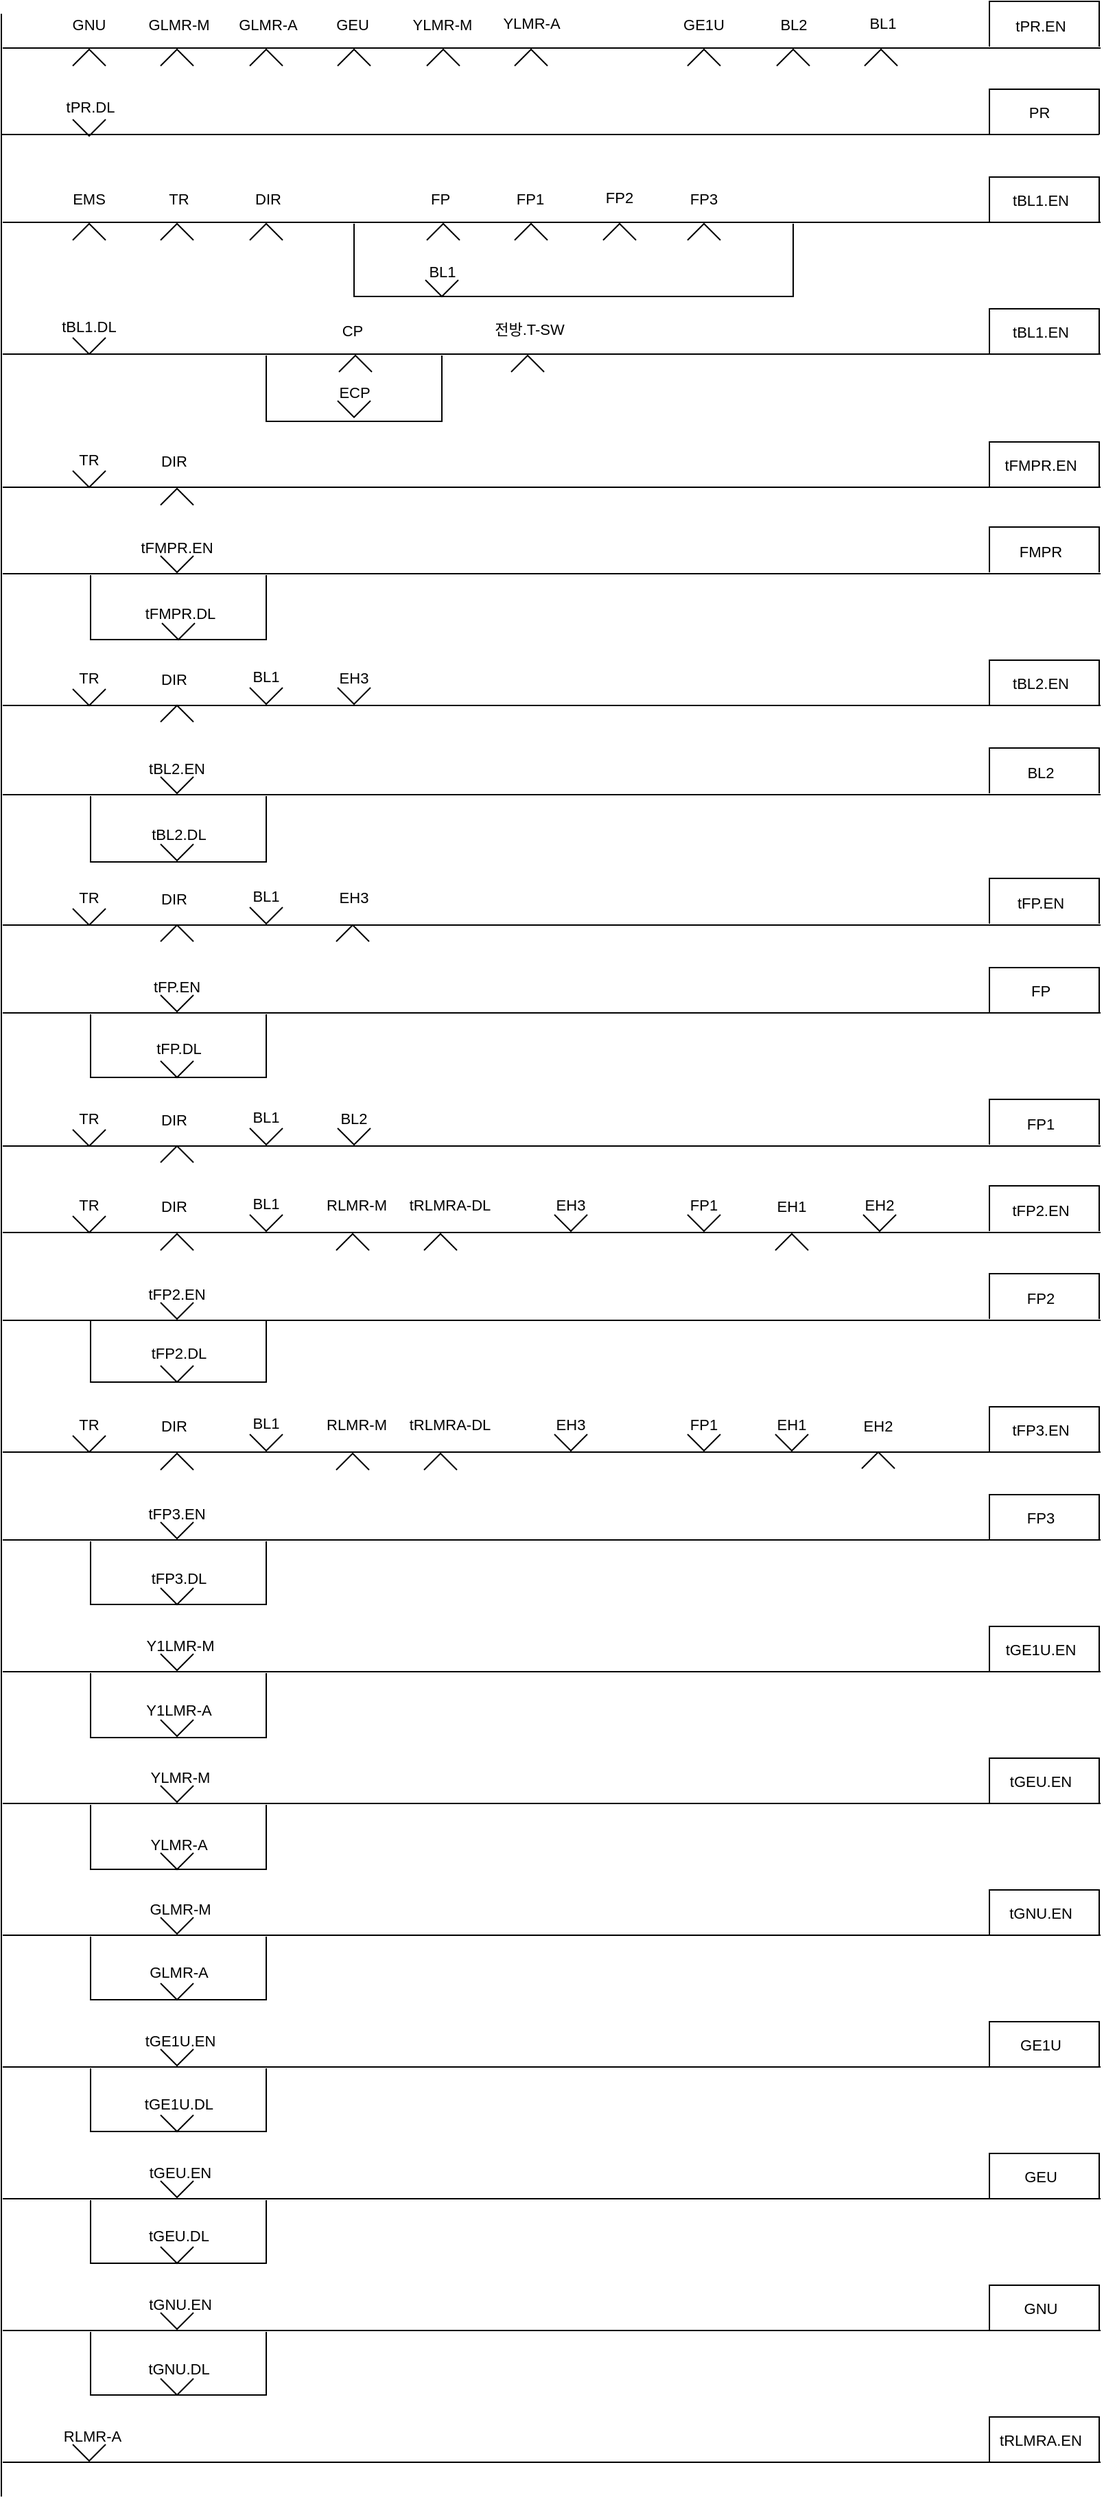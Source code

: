 <mxfile version="20.3.2" type="github">
  <diagram id="kgpKYQtTHZ0yAKxKKP6v" name="제어로직">
    <mxGraphModel dx="1008" dy="603" grid="1" gridSize="8" guides="1" tooltips="1" connect="1" arrows="1" fold="1" page="1" pageScale="1" pageWidth="850" pageHeight="1100" math="0" shadow="0">
      <root>
        <mxCell id="0" />
        <mxCell id="1" parent="0" />
        <mxCell id="gUSq3eRbtcJCQc7t1ovm-4" value="" style="endArrow=none;html=1;rounded=0;" parent="1" edge="1">
          <mxGeometry width="50" height="50" relative="1" as="geometry">
            <mxPoint x="32" y="95" as="sourcePoint" />
            <mxPoint x="832" y="95" as="targetPoint" />
          </mxGeometry>
        </mxCell>
        <mxCell id="gUSq3eRbtcJCQc7t1ovm-8" value="GNU" style="text;html=1;strokeColor=none;fillColor=none;align=center;verticalAlign=middle;whiteSpace=wrap;rounded=0;fontFamily=Helvetica;fontSize=11;fontColor=default;" parent="1" vertex="1">
          <mxGeometry x="75" y="68" width="40" height="20" as="geometry" />
        </mxCell>
        <mxCell id="gUSq3eRbtcJCQc7t1ovm-10" value="" style="endArrow=none;html=1;rounded=0;labelBackgroundColor=default;fontFamily=Helvetica;fontSize=11;fontColor=default;startSize=3;endSize=3;sourcePerimeterSpacing=0;strokeColor=default;shape=connector;jumpStyle=none;jumpSize=6;" parent="1" edge="1">
          <mxGeometry width="50" height="50" relative="1" as="geometry">
            <mxPoint x="751" y="94" as="sourcePoint" />
            <mxPoint x="831" y="94" as="targetPoint" />
            <Array as="points">
              <mxPoint x="751" y="79" />
              <mxPoint x="751" y="61" />
              <mxPoint x="791" y="61" />
              <mxPoint x="831" y="61" />
            </Array>
          </mxGeometry>
        </mxCell>
        <mxCell id="8xq6pTCcTXYKqQCNeDjy-1" value="" style="endArrow=none;html=1;rounded=0;" edge="1" parent="1">
          <mxGeometry width="50" height="50" relative="1" as="geometry">
            <mxPoint x="31" y="1879" as="sourcePoint" />
            <mxPoint x="31" y="70" as="targetPoint" />
          </mxGeometry>
        </mxCell>
        <mxCell id="8xq6pTCcTXYKqQCNeDjy-4" value="" style="verticalLabelPosition=bottom;html=1;verticalAlign=top;align=center;shape=mxgraph.floorplan.windowBow;strokeWidth=1;direction=west;" vertex="1" parent="1">
          <mxGeometry x="83" y="78" width="24" height="48" as="geometry" />
        </mxCell>
        <mxCell id="8xq6pTCcTXYKqQCNeDjy-6" value="GLMR-M" style="text;html=1;strokeColor=none;fillColor=none;align=center;verticalAlign=middle;whiteSpace=wrap;rounded=0;fontFamily=Helvetica;fontSize=11;fontColor=default;" vertex="1" parent="1">
          <mxGeometry x="137" y="68" width="47" height="20" as="geometry" />
        </mxCell>
        <mxCell id="8xq6pTCcTXYKqQCNeDjy-7" value="" style="verticalLabelPosition=bottom;html=1;verticalAlign=top;align=center;shape=mxgraph.floorplan.windowBow;strokeWidth=1;direction=west;" vertex="1" parent="1">
          <mxGeometry x="147" y="78" width="24" height="48" as="geometry" />
        </mxCell>
        <mxCell id="8xq6pTCcTXYKqQCNeDjy-8" value="" style="verticalLabelPosition=bottom;html=1;verticalAlign=top;align=center;shape=mxgraph.floorplan.windowBow;strokeWidth=1;direction=west;" vertex="1" parent="1">
          <mxGeometry x="212" y="78" width="24" height="48" as="geometry" />
        </mxCell>
        <mxCell id="8xq6pTCcTXYKqQCNeDjy-9" value="" style="verticalLabelPosition=bottom;html=1;verticalAlign=top;align=center;shape=mxgraph.floorplan.windowBow;strokeWidth=1;direction=west;" vertex="1" parent="1">
          <mxGeometry x="276" y="78" width="24" height="48" as="geometry" />
        </mxCell>
        <mxCell id="8xq6pTCcTXYKqQCNeDjy-10" value="" style="verticalLabelPosition=bottom;html=1;verticalAlign=top;align=center;shape=mxgraph.floorplan.windowBow;strokeWidth=1;direction=west;" vertex="1" parent="1">
          <mxGeometry x="341" y="78" width="24" height="48" as="geometry" />
        </mxCell>
        <mxCell id="8xq6pTCcTXYKqQCNeDjy-11" value="" style="verticalLabelPosition=bottom;html=1;verticalAlign=top;align=center;shape=mxgraph.floorplan.windowBow;strokeWidth=1;direction=west;" vertex="1" parent="1">
          <mxGeometry x="405" y="78" width="24" height="48" as="geometry" />
        </mxCell>
        <mxCell id="8xq6pTCcTXYKqQCNeDjy-12" value="" style="verticalLabelPosition=bottom;html=1;verticalAlign=top;align=center;shape=mxgraph.floorplan.windowBow;strokeWidth=1;direction=west;" vertex="1" parent="1">
          <mxGeometry x="531" y="78" width="24" height="48" as="geometry" />
        </mxCell>
        <mxCell id="8xq6pTCcTXYKqQCNeDjy-13" value="" style="verticalLabelPosition=bottom;html=1;verticalAlign=top;align=center;shape=mxgraph.floorplan.windowBow;strokeWidth=1;direction=west;" vertex="1" parent="1">
          <mxGeometry x="596" y="78" width="24" height="48" as="geometry" />
        </mxCell>
        <mxCell id="8xq6pTCcTXYKqQCNeDjy-14" value="" style="verticalLabelPosition=bottom;html=1;verticalAlign=top;align=center;shape=mxgraph.floorplan.windowBow;strokeWidth=1;direction=west;" vertex="1" parent="1">
          <mxGeometry x="660" y="78" width="24" height="48" as="geometry" />
        </mxCell>
        <mxCell id="8xq6pTCcTXYKqQCNeDjy-15" value="GLMR-A" style="text;html=1;strokeColor=none;fillColor=none;align=center;verticalAlign=middle;whiteSpace=wrap;rounded=0;fontFamily=Helvetica;fontSize=11;fontColor=default;" vertex="1" parent="1">
          <mxGeometry x="202" y="68" width="47" height="20" as="geometry" />
        </mxCell>
        <mxCell id="8xq6pTCcTXYKqQCNeDjy-16" value="GEU" style="text;html=1;strokeColor=none;fillColor=none;align=center;verticalAlign=middle;whiteSpace=wrap;rounded=0;fontFamily=Helvetica;fontSize=11;fontColor=default;" vertex="1" parent="1">
          <mxGeometry x="267" y="68" width="40" height="20" as="geometry" />
        </mxCell>
        <mxCell id="8xq6pTCcTXYKqQCNeDjy-17" value="YLMR-M" style="text;html=1;strokeColor=none;fillColor=none;align=center;verticalAlign=middle;whiteSpace=wrap;rounded=0;fontFamily=Helvetica;fontSize=11;fontColor=default;" vertex="1" parent="1">
          <mxGeometry x="329" y="68" width="47" height="20" as="geometry" />
        </mxCell>
        <mxCell id="8xq6pTCcTXYKqQCNeDjy-18" value="YLMR-A" style="text;html=1;strokeColor=none;fillColor=none;align=center;verticalAlign=middle;whiteSpace=wrap;rounded=0;fontFamily=Helvetica;fontSize=11;fontColor=default;" vertex="1" parent="1">
          <mxGeometry x="394" y="67" width="47" height="20" as="geometry" />
        </mxCell>
        <mxCell id="8xq6pTCcTXYKqQCNeDjy-19" value="GE1U" style="text;html=1;strokeColor=none;fillColor=none;align=center;verticalAlign=middle;whiteSpace=wrap;rounded=0;fontFamily=Helvetica;fontSize=11;fontColor=default;" vertex="1" parent="1">
          <mxGeometry x="523" y="68" width="40" height="20" as="geometry" />
        </mxCell>
        <mxCell id="8xq6pTCcTXYKqQCNeDjy-20" value="BL2" style="text;html=1;strokeColor=none;fillColor=none;align=center;verticalAlign=middle;whiteSpace=wrap;rounded=0;fontFamily=Helvetica;fontSize=11;fontColor=default;" vertex="1" parent="1">
          <mxGeometry x="585" y="68" width="47" height="20" as="geometry" />
        </mxCell>
        <mxCell id="8xq6pTCcTXYKqQCNeDjy-21" value="BL1" style="text;html=1;strokeColor=none;fillColor=none;align=center;verticalAlign=middle;whiteSpace=wrap;rounded=0;fontFamily=Helvetica;fontSize=11;fontColor=default;" vertex="1" parent="1">
          <mxGeometry x="650" y="67" width="47" height="20" as="geometry" />
        </mxCell>
        <mxCell id="8xq6pTCcTXYKqQCNeDjy-23" value="tPR.EN" style="text;html=1;strokeColor=none;fillColor=none;align=center;verticalAlign=middle;whiteSpace=wrap;rounded=0;fontFamily=Helvetica;fontSize=11;fontColor=default;" vertex="1" parent="1">
          <mxGeometry x="765" y="69" width="47" height="20" as="geometry" />
        </mxCell>
        <mxCell id="8xq6pTCcTXYKqQCNeDjy-24" value="" style="endArrow=none;html=1;rounded=0;" edge="1" parent="1">
          <mxGeometry width="50" height="50" relative="1" as="geometry">
            <mxPoint x="31" y="158" as="sourcePoint" />
            <mxPoint x="831" y="158" as="targetPoint" />
          </mxGeometry>
        </mxCell>
        <mxCell id="8xq6pTCcTXYKqQCNeDjy-25" value="tPR.DL" style="text;html=1;strokeColor=none;fillColor=none;align=center;verticalAlign=middle;whiteSpace=wrap;rounded=0;fontFamily=Helvetica;fontSize=11;fontColor=default;" vertex="1" parent="1">
          <mxGeometry x="76" y="128" width="40" height="20" as="geometry" />
        </mxCell>
        <mxCell id="8xq6pTCcTXYKqQCNeDjy-26" value="" style="endArrow=none;html=1;rounded=0;labelBackgroundColor=default;fontFamily=Helvetica;fontSize=11;fontColor=default;startSize=3;endSize=3;sourcePerimeterSpacing=0;strokeColor=default;shape=connector;jumpStyle=none;jumpSize=6;" edge="1" parent="1">
          <mxGeometry width="50" height="50" relative="1" as="geometry">
            <mxPoint x="751.0" y="158" as="sourcePoint" />
            <mxPoint x="831.0" y="158" as="targetPoint" />
            <Array as="points">
              <mxPoint x="751" y="143" />
              <mxPoint x="751" y="125" />
              <mxPoint x="793" y="125" />
              <mxPoint x="831" y="125" />
            </Array>
          </mxGeometry>
        </mxCell>
        <mxCell id="8xq6pTCcTXYKqQCNeDjy-27" value="" style="verticalLabelPosition=bottom;html=1;verticalAlign=top;align=center;shape=mxgraph.floorplan.windowBow;strokeWidth=1;direction=east;" vertex="1" parent="1">
          <mxGeometry x="83" y="129" width="24" height="48" as="geometry" />
        </mxCell>
        <mxCell id="8xq6pTCcTXYKqQCNeDjy-44" value="PR" style="text;html=1;strokeColor=none;fillColor=none;align=center;verticalAlign=middle;whiteSpace=wrap;rounded=0;fontFamily=Helvetica;fontSize=11;fontColor=default;" vertex="1" parent="1">
          <mxGeometry x="764" y="132" width="47" height="20" as="geometry" />
        </mxCell>
        <mxCell id="8xq6pTCcTXYKqQCNeDjy-46" value="" style="endArrow=none;html=1;rounded=0;" edge="1" parent="1">
          <mxGeometry width="50" height="50" relative="1" as="geometry">
            <mxPoint x="32" y="222" as="sourcePoint" />
            <mxPoint x="832" y="222" as="targetPoint" />
          </mxGeometry>
        </mxCell>
        <mxCell id="8xq6pTCcTXYKqQCNeDjy-47" value="EMS" style="text;html=1;strokeColor=none;fillColor=none;align=center;verticalAlign=middle;whiteSpace=wrap;rounded=0;fontFamily=Helvetica;fontSize=11;fontColor=default;" vertex="1" parent="1">
          <mxGeometry x="75" y="195" width="40" height="20" as="geometry" />
        </mxCell>
        <mxCell id="8xq6pTCcTXYKqQCNeDjy-48" value="" style="endArrow=none;html=1;rounded=0;labelBackgroundColor=default;fontFamily=Helvetica;fontSize=11;fontColor=default;startSize=3;endSize=3;sourcePerimeterSpacing=0;strokeColor=default;shape=connector;jumpStyle=none;jumpSize=6;" edge="1" parent="1">
          <mxGeometry width="50" height="50" relative="1" as="geometry">
            <mxPoint x="751.0" y="222" as="sourcePoint" />
            <mxPoint x="831.0" y="222" as="targetPoint" />
            <Array as="points">
              <mxPoint x="751" y="207" />
              <mxPoint x="751" y="189" />
              <mxPoint x="791" y="189" />
              <mxPoint x="831" y="189" />
            </Array>
          </mxGeometry>
        </mxCell>
        <mxCell id="8xq6pTCcTXYKqQCNeDjy-49" value="" style="verticalLabelPosition=bottom;html=1;verticalAlign=top;align=center;shape=mxgraph.floorplan.windowBow;strokeWidth=1;direction=west;" vertex="1" parent="1">
          <mxGeometry x="83" y="205" width="24" height="48" as="geometry" />
        </mxCell>
        <mxCell id="8xq6pTCcTXYKqQCNeDjy-50" value="TR" style="text;html=1;strokeColor=none;fillColor=none;align=center;verticalAlign=middle;whiteSpace=wrap;rounded=0;fontFamily=Helvetica;fontSize=11;fontColor=default;" vertex="1" parent="1">
          <mxGeometry x="137" y="195" width="47" height="20" as="geometry" />
        </mxCell>
        <mxCell id="8xq6pTCcTXYKqQCNeDjy-51" value="" style="verticalLabelPosition=bottom;html=1;verticalAlign=top;align=center;shape=mxgraph.floorplan.windowBow;strokeWidth=1;direction=west;" vertex="1" parent="1">
          <mxGeometry x="147" y="205" width="24" height="48" as="geometry" />
        </mxCell>
        <mxCell id="8xq6pTCcTXYKqQCNeDjy-52" value="" style="verticalLabelPosition=bottom;html=1;verticalAlign=top;align=center;shape=mxgraph.floorplan.windowBow;strokeWidth=1;direction=west;" vertex="1" parent="1">
          <mxGeometry x="212" y="205" width="24" height="48" as="geometry" />
        </mxCell>
        <mxCell id="8xq6pTCcTXYKqQCNeDjy-53" value="" style="verticalLabelPosition=bottom;html=1;verticalAlign=top;align=center;shape=mxgraph.floorplan.windowBow;strokeWidth=1;direction=west;" vertex="1" parent="1">
          <mxGeometry x="469.5" y="205" width="24" height="48" as="geometry" />
        </mxCell>
        <mxCell id="8xq6pTCcTXYKqQCNeDjy-54" value="" style="verticalLabelPosition=bottom;html=1;verticalAlign=top;align=center;shape=mxgraph.floorplan.windowBow;strokeWidth=1;direction=west;" vertex="1" parent="1">
          <mxGeometry x="341" y="205" width="24" height="48" as="geometry" />
        </mxCell>
        <mxCell id="8xq6pTCcTXYKqQCNeDjy-55" value="" style="verticalLabelPosition=bottom;html=1;verticalAlign=top;align=center;shape=mxgraph.floorplan.windowBow;strokeWidth=1;direction=west;" vertex="1" parent="1">
          <mxGeometry x="405" y="205" width="24" height="48" as="geometry" />
        </mxCell>
        <mxCell id="8xq6pTCcTXYKqQCNeDjy-56" value="" style="verticalLabelPosition=bottom;html=1;verticalAlign=top;align=center;shape=mxgraph.floorplan.windowBow;strokeWidth=1;direction=west;" vertex="1" parent="1">
          <mxGeometry x="531" y="205" width="24" height="48" as="geometry" />
        </mxCell>
        <mxCell id="8xq6pTCcTXYKqQCNeDjy-59" value="DIR" style="text;html=1;strokeColor=none;fillColor=none;align=center;verticalAlign=middle;whiteSpace=wrap;rounded=0;fontFamily=Helvetica;fontSize=11;fontColor=default;" vertex="1" parent="1">
          <mxGeometry x="202" y="195" width="47" height="20" as="geometry" />
        </mxCell>
        <mxCell id="8xq6pTCcTXYKqQCNeDjy-60" value="FP" style="text;html=1;strokeColor=none;fillColor=none;align=center;verticalAlign=middle;whiteSpace=wrap;rounded=0;fontFamily=Helvetica;fontSize=11;fontColor=default;" vertex="1" parent="1">
          <mxGeometry x="331" y="195" width="40" height="20" as="geometry" />
        </mxCell>
        <mxCell id="8xq6pTCcTXYKqQCNeDjy-61" value="FP1" style="text;html=1;strokeColor=none;fillColor=none;align=center;verticalAlign=middle;whiteSpace=wrap;rounded=0;fontFamily=Helvetica;fontSize=11;fontColor=default;" vertex="1" parent="1">
          <mxGeometry x="393" y="195" width="47" height="20" as="geometry" />
        </mxCell>
        <mxCell id="8xq6pTCcTXYKqQCNeDjy-62" value="FP2" style="text;html=1;strokeColor=none;fillColor=none;align=center;verticalAlign=middle;whiteSpace=wrap;rounded=0;fontFamily=Helvetica;fontSize=11;fontColor=default;" vertex="1" parent="1">
          <mxGeometry x="458" y="194" width="47" height="20" as="geometry" />
        </mxCell>
        <mxCell id="8xq6pTCcTXYKqQCNeDjy-63" value="FP3" style="text;html=1;strokeColor=none;fillColor=none;align=center;verticalAlign=middle;whiteSpace=wrap;rounded=0;fontFamily=Helvetica;fontSize=11;fontColor=default;" vertex="1" parent="1">
          <mxGeometry x="523" y="195" width="40" height="20" as="geometry" />
        </mxCell>
        <mxCell id="8xq6pTCcTXYKqQCNeDjy-66" value="tBL1.EN" style="text;html=1;strokeColor=none;fillColor=none;align=center;verticalAlign=middle;whiteSpace=wrap;rounded=0;fontFamily=Helvetica;fontSize=11;fontColor=default;" vertex="1" parent="1">
          <mxGeometry x="765" y="196" width="47" height="20" as="geometry" />
        </mxCell>
        <mxCell id="8xq6pTCcTXYKqQCNeDjy-67" value="" style="endArrow=none;html=1;rounded=0;" edge="1" parent="1">
          <mxGeometry width="50" height="50" relative="1" as="geometry">
            <mxPoint x="288" y="223" as="sourcePoint" />
            <mxPoint x="608" y="223" as="targetPoint" />
            <Array as="points">
              <mxPoint x="288" y="276" />
              <mxPoint x="608" y="276" />
            </Array>
          </mxGeometry>
        </mxCell>
        <mxCell id="8xq6pTCcTXYKqQCNeDjy-68" value="" style="verticalLabelPosition=bottom;html=1;verticalAlign=top;align=center;shape=mxgraph.floorplan.windowBow;strokeWidth=1;direction=east;" vertex="1" parent="1">
          <mxGeometry x="340" y="246" width="24" height="48" as="geometry" />
        </mxCell>
        <mxCell id="8xq6pTCcTXYKqQCNeDjy-69" value="BL1" style="text;html=1;strokeColor=none;fillColor=none;align=center;verticalAlign=middle;whiteSpace=wrap;rounded=0;fontFamily=Helvetica;fontSize=11;fontColor=default;" vertex="1" parent="1">
          <mxGeometry x="329" y="248" width="47" height="20" as="geometry" />
        </mxCell>
        <mxCell id="8xq6pTCcTXYKqQCNeDjy-70" value="" style="endArrow=none;html=1;rounded=0;" edge="1" parent="1">
          <mxGeometry width="50" height="50" relative="1" as="geometry">
            <mxPoint x="32" y="318" as="sourcePoint" />
            <mxPoint x="832" y="318" as="targetPoint" />
          </mxGeometry>
        </mxCell>
        <mxCell id="8xq6pTCcTXYKqQCNeDjy-71" value="tBL1.DL" style="text;html=1;strokeColor=none;fillColor=none;align=center;verticalAlign=middle;whiteSpace=wrap;rounded=0;fontFamily=Helvetica;fontSize=11;fontColor=default;" vertex="1" parent="1">
          <mxGeometry x="75" y="288" width="40" height="20" as="geometry" />
        </mxCell>
        <mxCell id="8xq6pTCcTXYKqQCNeDjy-72" value="" style="endArrow=none;html=1;rounded=0;labelBackgroundColor=default;fontFamily=Helvetica;fontSize=11;fontColor=default;startSize=3;endSize=3;sourcePerimeterSpacing=0;strokeColor=default;shape=connector;jumpStyle=none;jumpSize=6;" edge="1" parent="1">
          <mxGeometry width="50" height="50" relative="1" as="geometry">
            <mxPoint x="751.0" y="318" as="sourcePoint" />
            <mxPoint x="831.0" y="318" as="targetPoint" />
            <Array as="points">
              <mxPoint x="751" y="303" />
              <mxPoint x="751" y="285" />
              <mxPoint x="791" y="285" />
              <mxPoint x="831" y="285" />
            </Array>
          </mxGeometry>
        </mxCell>
        <mxCell id="8xq6pTCcTXYKqQCNeDjy-73" value="" style="verticalLabelPosition=bottom;html=1;verticalAlign=top;align=center;shape=mxgraph.floorplan.windowBow;strokeWidth=1;direction=east;" vertex="1" parent="1">
          <mxGeometry x="83" y="288" width="24" height="48" as="geometry" />
        </mxCell>
        <mxCell id="8xq6pTCcTXYKqQCNeDjy-77" value="" style="verticalLabelPosition=bottom;html=1;verticalAlign=top;align=center;shape=mxgraph.floorplan.windowBow;strokeWidth=1;direction=west;" vertex="1" parent="1">
          <mxGeometry x="402.5" y="301" width="24" height="48" as="geometry" />
        </mxCell>
        <mxCell id="8xq6pTCcTXYKqQCNeDjy-78" value="" style="verticalLabelPosition=bottom;html=1;verticalAlign=top;align=center;shape=mxgraph.floorplan.windowBow;strokeWidth=1;direction=west;" vertex="1" parent="1">
          <mxGeometry x="277" y="301" width="24" height="48" as="geometry" />
        </mxCell>
        <mxCell id="8xq6pTCcTXYKqQCNeDjy-82" value="CP" style="text;html=1;strokeColor=none;fillColor=none;align=center;verticalAlign=middle;whiteSpace=wrap;rounded=0;fontFamily=Helvetica;fontSize=11;fontColor=default;" vertex="1" parent="1">
          <mxGeometry x="267" y="291" width="40" height="20" as="geometry" />
        </mxCell>
        <mxCell id="8xq6pTCcTXYKqQCNeDjy-84" value="전방.T-SW" style="text;html=1;strokeColor=none;fillColor=none;align=center;verticalAlign=middle;whiteSpace=wrap;rounded=0;fontFamily=Helvetica;fontSize=11;fontColor=default;" vertex="1" parent="1">
          <mxGeometry x="385" y="290" width="62" height="20" as="geometry" />
        </mxCell>
        <mxCell id="8xq6pTCcTXYKqQCNeDjy-86" value="tBL1.EN" style="text;html=1;strokeColor=none;fillColor=none;align=center;verticalAlign=middle;whiteSpace=wrap;rounded=0;fontFamily=Helvetica;fontSize=11;fontColor=default;" vertex="1" parent="1">
          <mxGeometry x="765" y="292" width="47" height="20" as="geometry" />
        </mxCell>
        <mxCell id="8xq6pTCcTXYKqQCNeDjy-87" value="" style="endArrow=none;html=1;rounded=0;" edge="1" parent="1">
          <mxGeometry width="50" height="50" relative="1" as="geometry">
            <mxPoint x="224" y="319" as="sourcePoint" />
            <mxPoint x="352" y="319" as="targetPoint" />
            <Array as="points">
              <mxPoint x="224" y="367" />
              <mxPoint x="352" y="367" />
            </Array>
          </mxGeometry>
        </mxCell>
        <mxCell id="8xq6pTCcTXYKqQCNeDjy-88" value="" style="verticalLabelPosition=bottom;html=1;verticalAlign=top;align=center;shape=mxgraph.floorplan.windowBow;strokeWidth=1;direction=east;" vertex="1" parent="1">
          <mxGeometry x="276" y="334" width="24" height="48" as="geometry" />
        </mxCell>
        <mxCell id="8xq6pTCcTXYKqQCNeDjy-89" value="ECP" style="text;html=1;strokeColor=none;fillColor=none;align=center;verticalAlign=middle;whiteSpace=wrap;rounded=0;fontFamily=Helvetica;fontSize=11;fontColor=default;" vertex="1" parent="1">
          <mxGeometry x="265" y="336" width="47" height="20" as="geometry" />
        </mxCell>
        <mxCell id="8xq6pTCcTXYKqQCNeDjy-91" value="" style="endArrow=none;html=1;rounded=0;" edge="1" parent="1">
          <mxGeometry width="50" height="50" relative="1" as="geometry">
            <mxPoint x="32" y="415.0" as="sourcePoint" />
            <mxPoint x="832" y="415.0" as="targetPoint" />
          </mxGeometry>
        </mxCell>
        <mxCell id="8xq6pTCcTXYKqQCNeDjy-92" value="TR" style="text;html=1;strokeColor=none;fillColor=none;align=center;verticalAlign=middle;whiteSpace=wrap;rounded=0;fontFamily=Helvetica;fontSize=11;fontColor=default;" vertex="1" parent="1">
          <mxGeometry x="75" y="385" width="40" height="20" as="geometry" />
        </mxCell>
        <mxCell id="8xq6pTCcTXYKqQCNeDjy-93" value="" style="endArrow=none;html=1;rounded=0;labelBackgroundColor=default;fontFamily=Helvetica;fontSize=11;fontColor=default;startSize=3;endSize=3;sourcePerimeterSpacing=0;strokeColor=default;shape=connector;jumpStyle=none;jumpSize=6;" edge="1" parent="1">
          <mxGeometry width="50" height="50" relative="1" as="geometry">
            <mxPoint x="751.0" y="415.0" as="sourcePoint" />
            <mxPoint x="831.0" y="415.0" as="targetPoint" />
            <Array as="points">
              <mxPoint x="751" y="400" />
              <mxPoint x="751" y="382" />
              <mxPoint x="791" y="382" />
              <mxPoint x="831" y="382" />
            </Array>
          </mxGeometry>
        </mxCell>
        <mxCell id="8xq6pTCcTXYKqQCNeDjy-94" value="" style="verticalLabelPosition=bottom;html=1;verticalAlign=top;align=center;shape=mxgraph.floorplan.windowBow;strokeWidth=1;direction=east;" vertex="1" parent="1">
          <mxGeometry x="83" y="385" width="24" height="48" as="geometry" />
        </mxCell>
        <mxCell id="8xq6pTCcTXYKqQCNeDjy-96" value="" style="verticalLabelPosition=bottom;html=1;verticalAlign=top;align=center;shape=mxgraph.floorplan.windowBow;strokeWidth=1;direction=west;" vertex="1" parent="1">
          <mxGeometry x="147" y="398" width="24" height="48" as="geometry" />
        </mxCell>
        <mxCell id="8xq6pTCcTXYKqQCNeDjy-97" value="DIR" style="text;html=1;strokeColor=none;fillColor=none;align=center;verticalAlign=middle;whiteSpace=wrap;rounded=0;fontFamily=Helvetica;fontSize=11;fontColor=default;" vertex="1" parent="1">
          <mxGeometry x="137" y="386" width="40" height="20" as="geometry" />
        </mxCell>
        <mxCell id="8xq6pTCcTXYKqQCNeDjy-99" value="tFMPR.EN" style="text;html=1;strokeColor=none;fillColor=none;align=center;verticalAlign=middle;whiteSpace=wrap;rounded=0;fontFamily=Helvetica;fontSize=11;fontColor=default;" vertex="1" parent="1">
          <mxGeometry x="765" y="389" width="47" height="20" as="geometry" />
        </mxCell>
        <mxCell id="8xq6pTCcTXYKqQCNeDjy-100" value="" style="endArrow=none;html=1;rounded=0;" edge="1" parent="1">
          <mxGeometry width="50" height="50" relative="1" as="geometry">
            <mxPoint x="32" y="478.0" as="sourcePoint" />
            <mxPoint x="832" y="478.0" as="targetPoint" />
          </mxGeometry>
        </mxCell>
        <mxCell id="8xq6pTCcTXYKqQCNeDjy-102" value="" style="endArrow=none;html=1;rounded=0;labelBackgroundColor=default;fontFamily=Helvetica;fontSize=11;fontColor=default;startSize=3;endSize=3;sourcePerimeterSpacing=0;strokeColor=default;shape=connector;jumpStyle=none;jumpSize=6;" edge="1" parent="1">
          <mxGeometry width="50" height="50" relative="1" as="geometry">
            <mxPoint x="751.0" y="477.0" as="sourcePoint" />
            <mxPoint x="831.0" y="477.0" as="targetPoint" />
            <Array as="points">
              <mxPoint x="751" y="462" />
              <mxPoint x="751" y="444" />
              <mxPoint x="791" y="444" />
              <mxPoint x="831" y="444" />
            </Array>
          </mxGeometry>
        </mxCell>
        <mxCell id="8xq6pTCcTXYKqQCNeDjy-106" value="tFMPR.EN" style="text;html=1;strokeColor=none;fillColor=none;align=center;verticalAlign=middle;whiteSpace=wrap;rounded=0;fontFamily=Helvetica;fontSize=11;fontColor=default;" vertex="1" parent="1">
          <mxGeometry x="139" y="449" width="40" height="20" as="geometry" />
        </mxCell>
        <mxCell id="8xq6pTCcTXYKqQCNeDjy-108" value="FMPR" style="text;html=1;strokeColor=none;fillColor=none;align=center;verticalAlign=middle;whiteSpace=wrap;rounded=0;fontFamily=Helvetica;fontSize=11;fontColor=default;" vertex="1" parent="1">
          <mxGeometry x="765" y="452" width="47" height="20" as="geometry" />
        </mxCell>
        <mxCell id="8xq6pTCcTXYKqQCNeDjy-109" value="" style="endArrow=none;html=1;rounded=0;" edge="1" parent="1">
          <mxGeometry width="50" height="50" relative="1" as="geometry">
            <mxPoint x="96" y="479" as="sourcePoint" />
            <mxPoint x="224" y="479" as="targetPoint" />
            <Array as="points">
              <mxPoint x="96" y="526" />
              <mxPoint x="224" y="526" />
            </Array>
          </mxGeometry>
        </mxCell>
        <mxCell id="8xq6pTCcTXYKqQCNeDjy-110" value="tFMPR.DL" style="text;html=1;strokeColor=none;fillColor=none;align=center;verticalAlign=middle;whiteSpace=wrap;rounded=0;fontFamily=Helvetica;fontSize=11;fontColor=default;" vertex="1" parent="1">
          <mxGeometry x="138" y="497" width="47" height="20" as="geometry" />
        </mxCell>
        <mxCell id="8xq6pTCcTXYKqQCNeDjy-111" value="" style="verticalLabelPosition=bottom;html=1;verticalAlign=top;align=center;shape=mxgraph.floorplan.windowBow;strokeWidth=1;direction=east;" vertex="1" parent="1">
          <mxGeometry x="148" y="496" width="24" height="48" as="geometry" />
        </mxCell>
        <mxCell id="8xq6pTCcTXYKqQCNeDjy-112" value="" style="verticalLabelPosition=bottom;html=1;verticalAlign=top;align=center;shape=mxgraph.floorplan.windowBow;strokeWidth=1;direction=east;" vertex="1" parent="1">
          <mxGeometry x="147" y="447" width="24" height="48" as="geometry" />
        </mxCell>
        <mxCell id="8xq6pTCcTXYKqQCNeDjy-113" value="" style="endArrow=none;html=1;rounded=0;" edge="1" parent="1">
          <mxGeometry width="50" height="50" relative="1" as="geometry">
            <mxPoint x="32" y="574" as="sourcePoint" />
            <mxPoint x="832" y="574" as="targetPoint" />
          </mxGeometry>
        </mxCell>
        <mxCell id="8xq6pTCcTXYKqQCNeDjy-114" value="TR" style="text;html=1;strokeColor=none;fillColor=none;align=center;verticalAlign=middle;whiteSpace=wrap;rounded=0;fontFamily=Helvetica;fontSize=11;fontColor=default;" vertex="1" parent="1">
          <mxGeometry x="75" y="544" width="40" height="20" as="geometry" />
        </mxCell>
        <mxCell id="8xq6pTCcTXYKqQCNeDjy-115" value="" style="endArrow=none;html=1;rounded=0;labelBackgroundColor=default;fontFamily=Helvetica;fontSize=11;fontColor=default;startSize=3;endSize=3;sourcePerimeterSpacing=0;strokeColor=default;shape=connector;jumpStyle=none;jumpSize=6;" edge="1" parent="1">
          <mxGeometry width="50" height="50" relative="1" as="geometry">
            <mxPoint x="751.0" y="574" as="sourcePoint" />
            <mxPoint x="831.0" y="574" as="targetPoint" />
            <Array as="points">
              <mxPoint x="751" y="559" />
              <mxPoint x="751" y="541" />
              <mxPoint x="791" y="541" />
              <mxPoint x="831" y="541" />
            </Array>
          </mxGeometry>
        </mxCell>
        <mxCell id="8xq6pTCcTXYKqQCNeDjy-116" value="" style="verticalLabelPosition=bottom;html=1;verticalAlign=top;align=center;shape=mxgraph.floorplan.windowBow;strokeWidth=1;direction=east;" vertex="1" parent="1">
          <mxGeometry x="83" y="544" width="24" height="48" as="geometry" />
        </mxCell>
        <mxCell id="8xq6pTCcTXYKqQCNeDjy-117" value="" style="verticalLabelPosition=bottom;html=1;verticalAlign=top;align=center;shape=mxgraph.floorplan.windowBow;strokeWidth=1;direction=west;" vertex="1" parent="1">
          <mxGeometry x="147" y="556" width="24" height="48" as="geometry" />
        </mxCell>
        <mxCell id="8xq6pTCcTXYKqQCNeDjy-118" value="DIR" style="text;html=1;strokeColor=none;fillColor=none;align=center;verticalAlign=middle;whiteSpace=wrap;rounded=0;fontFamily=Helvetica;fontSize=11;fontColor=default;" vertex="1" parent="1">
          <mxGeometry x="137" y="545" width="40" height="20" as="geometry" />
        </mxCell>
        <mxCell id="8xq6pTCcTXYKqQCNeDjy-119" value="tBL2.EN" style="text;html=1;strokeColor=none;fillColor=none;align=center;verticalAlign=middle;whiteSpace=wrap;rounded=0;fontFamily=Helvetica;fontSize=11;fontColor=default;" vertex="1" parent="1">
          <mxGeometry x="765" y="548" width="47" height="20" as="geometry" />
        </mxCell>
        <mxCell id="8xq6pTCcTXYKqQCNeDjy-120" value="" style="endArrow=none;html=1;rounded=0;" edge="1" parent="1">
          <mxGeometry width="50" height="50" relative="1" as="geometry">
            <mxPoint x="32" y="639" as="sourcePoint" />
            <mxPoint x="832" y="639" as="targetPoint" />
          </mxGeometry>
        </mxCell>
        <mxCell id="8xq6pTCcTXYKqQCNeDjy-121" value="" style="endArrow=none;html=1;rounded=0;labelBackgroundColor=default;fontFamily=Helvetica;fontSize=11;fontColor=default;startSize=3;endSize=3;sourcePerimeterSpacing=0;strokeColor=default;shape=connector;jumpStyle=none;jumpSize=6;" edge="1" parent="1">
          <mxGeometry width="50" height="50" relative="1" as="geometry">
            <mxPoint x="751.0" y="638" as="sourcePoint" />
            <mxPoint x="831.0" y="638" as="targetPoint" />
            <Array as="points">
              <mxPoint x="751" y="623" />
              <mxPoint x="751" y="605" />
              <mxPoint x="791" y="605" />
              <mxPoint x="831" y="605" />
            </Array>
          </mxGeometry>
        </mxCell>
        <mxCell id="8xq6pTCcTXYKqQCNeDjy-122" value="tBL2.EN" style="text;html=1;strokeColor=none;fillColor=none;align=center;verticalAlign=middle;whiteSpace=wrap;rounded=0;fontFamily=Helvetica;fontSize=11;fontColor=default;" vertex="1" parent="1">
          <mxGeometry x="139" y="610" width="40" height="20" as="geometry" />
        </mxCell>
        <mxCell id="8xq6pTCcTXYKqQCNeDjy-123" value="BL2" style="text;html=1;strokeColor=none;fillColor=none;align=center;verticalAlign=middle;whiteSpace=wrap;rounded=0;fontFamily=Helvetica;fontSize=11;fontColor=default;" vertex="1" parent="1">
          <mxGeometry x="765" y="613" width="47" height="20" as="geometry" />
        </mxCell>
        <mxCell id="8xq6pTCcTXYKqQCNeDjy-124" value="" style="endArrow=none;html=1;rounded=0;" edge="1" parent="1">
          <mxGeometry width="50" height="50" relative="1" as="geometry">
            <mxPoint x="96" y="640" as="sourcePoint" />
            <mxPoint x="224" y="640" as="targetPoint" />
            <Array as="points">
              <mxPoint x="96" y="688" />
              <mxPoint x="224" y="688" />
            </Array>
          </mxGeometry>
        </mxCell>
        <mxCell id="8xq6pTCcTXYKqQCNeDjy-125" value="tBL2.DL" style="text;html=1;strokeColor=none;fillColor=none;align=center;verticalAlign=middle;whiteSpace=wrap;rounded=0;fontFamily=Helvetica;fontSize=11;fontColor=default;" vertex="1" parent="1">
          <mxGeometry x="137" y="658" width="47" height="20" as="geometry" />
        </mxCell>
        <mxCell id="8xq6pTCcTXYKqQCNeDjy-126" value="" style="verticalLabelPosition=bottom;html=1;verticalAlign=top;align=center;shape=mxgraph.floorplan.windowBow;strokeWidth=1;direction=east;" vertex="1" parent="1">
          <mxGeometry x="147" y="657" width="24" height="48" as="geometry" />
        </mxCell>
        <mxCell id="8xq6pTCcTXYKqQCNeDjy-127" value="" style="verticalLabelPosition=bottom;html=1;verticalAlign=top;align=center;shape=mxgraph.floorplan.windowBow;strokeWidth=1;direction=east;" vertex="1" parent="1">
          <mxGeometry x="147" y="608" width="24" height="48" as="geometry" />
        </mxCell>
        <mxCell id="8xq6pTCcTXYKqQCNeDjy-128" value="BL1" style="text;html=1;strokeColor=none;fillColor=none;align=center;verticalAlign=middle;whiteSpace=wrap;rounded=0;fontFamily=Helvetica;fontSize=11;fontColor=default;" vertex="1" parent="1">
          <mxGeometry x="204" y="543" width="40" height="20" as="geometry" />
        </mxCell>
        <mxCell id="8xq6pTCcTXYKqQCNeDjy-129" value="" style="verticalLabelPosition=bottom;html=1;verticalAlign=top;align=center;shape=mxgraph.floorplan.windowBow;strokeWidth=1;direction=east;" vertex="1" parent="1">
          <mxGeometry x="212" y="543" width="24" height="48" as="geometry" />
        </mxCell>
        <mxCell id="8xq6pTCcTXYKqQCNeDjy-130" value="EH3" style="text;html=1;strokeColor=none;fillColor=none;align=center;verticalAlign=middle;whiteSpace=wrap;rounded=0;fontFamily=Helvetica;fontSize=11;fontColor=default;" vertex="1" parent="1">
          <mxGeometry x="268" y="544" width="40" height="20" as="geometry" />
        </mxCell>
        <mxCell id="8xq6pTCcTXYKqQCNeDjy-131" value="" style="verticalLabelPosition=bottom;html=1;verticalAlign=top;align=center;shape=mxgraph.floorplan.windowBow;strokeWidth=1;direction=east;" vertex="1" parent="1">
          <mxGeometry x="276" y="543" width="24" height="48" as="geometry" />
        </mxCell>
        <mxCell id="8xq6pTCcTXYKqQCNeDjy-132" value="" style="endArrow=none;html=1;rounded=0;" edge="1" parent="1">
          <mxGeometry width="50" height="50" relative="1" as="geometry">
            <mxPoint x="32.0" y="734" as="sourcePoint" />
            <mxPoint x="832" y="734" as="targetPoint" />
          </mxGeometry>
        </mxCell>
        <mxCell id="8xq6pTCcTXYKqQCNeDjy-133" value="TR" style="text;html=1;strokeColor=none;fillColor=none;align=center;verticalAlign=middle;whiteSpace=wrap;rounded=0;fontFamily=Helvetica;fontSize=11;fontColor=default;" vertex="1" parent="1">
          <mxGeometry x="75" y="704" width="40" height="20" as="geometry" />
        </mxCell>
        <mxCell id="8xq6pTCcTXYKqQCNeDjy-134" value="" style="endArrow=none;html=1;rounded=0;labelBackgroundColor=default;fontFamily=Helvetica;fontSize=11;fontColor=default;startSize=3;endSize=3;sourcePerimeterSpacing=0;strokeColor=default;shape=connector;jumpStyle=none;jumpSize=6;" edge="1" parent="1">
          <mxGeometry width="50" height="50" relative="1" as="geometry">
            <mxPoint x="751" y="733" as="sourcePoint" />
            <mxPoint x="831" y="733" as="targetPoint" />
            <Array as="points">
              <mxPoint x="751" y="718" />
              <mxPoint x="751" y="700" />
              <mxPoint x="791" y="700" />
              <mxPoint x="831" y="700" />
            </Array>
          </mxGeometry>
        </mxCell>
        <mxCell id="8xq6pTCcTXYKqQCNeDjy-135" value="" style="verticalLabelPosition=bottom;html=1;verticalAlign=top;align=center;shape=mxgraph.floorplan.windowBow;strokeWidth=1;direction=east;" vertex="1" parent="1">
          <mxGeometry x="83" y="704" width="24" height="48" as="geometry" />
        </mxCell>
        <mxCell id="8xq6pTCcTXYKqQCNeDjy-136" value="" style="verticalLabelPosition=bottom;html=1;verticalAlign=top;align=center;shape=mxgraph.floorplan.windowBow;strokeWidth=1;direction=west;" vertex="1" parent="1">
          <mxGeometry x="147" y="716" width="24" height="48" as="geometry" />
        </mxCell>
        <mxCell id="8xq6pTCcTXYKqQCNeDjy-137" value="DIR" style="text;html=1;strokeColor=none;fillColor=none;align=center;verticalAlign=middle;whiteSpace=wrap;rounded=0;fontFamily=Helvetica;fontSize=11;fontColor=default;" vertex="1" parent="1">
          <mxGeometry x="137" y="705" width="40" height="20" as="geometry" />
        </mxCell>
        <mxCell id="8xq6pTCcTXYKqQCNeDjy-138" value="tFP.EN" style="text;html=1;strokeColor=none;fillColor=none;align=center;verticalAlign=middle;whiteSpace=wrap;rounded=0;fontFamily=Helvetica;fontSize=11;fontColor=default;" vertex="1" parent="1">
          <mxGeometry x="765" y="708" width="47" height="20" as="geometry" />
        </mxCell>
        <mxCell id="8xq6pTCcTXYKqQCNeDjy-139" value="" style="endArrow=none;html=1;rounded=0;" edge="1" parent="1">
          <mxGeometry width="50" height="50" relative="1" as="geometry">
            <mxPoint x="32.0" y="798" as="sourcePoint" />
            <mxPoint x="832" y="798" as="targetPoint" />
          </mxGeometry>
        </mxCell>
        <mxCell id="8xq6pTCcTXYKqQCNeDjy-140" value="" style="endArrow=none;html=1;rounded=0;labelBackgroundColor=default;fontFamily=Helvetica;fontSize=11;fontColor=default;startSize=3;endSize=3;sourcePerimeterSpacing=0;strokeColor=default;shape=connector;jumpStyle=none;jumpSize=6;" edge="1" parent="1">
          <mxGeometry width="50" height="50" relative="1" as="geometry">
            <mxPoint x="751" y="798.0" as="sourcePoint" />
            <mxPoint x="831" y="798.0" as="targetPoint" />
            <Array as="points">
              <mxPoint x="751" y="783" />
              <mxPoint x="751" y="765" />
              <mxPoint x="791" y="765" />
              <mxPoint x="831" y="765" />
            </Array>
          </mxGeometry>
        </mxCell>
        <mxCell id="8xq6pTCcTXYKqQCNeDjy-141" value="tFP.EN" style="text;html=1;strokeColor=none;fillColor=none;align=center;verticalAlign=middle;whiteSpace=wrap;rounded=0;fontFamily=Helvetica;fontSize=11;fontColor=default;" vertex="1" parent="1">
          <mxGeometry x="139" y="769" width="40" height="20" as="geometry" />
        </mxCell>
        <mxCell id="8xq6pTCcTXYKqQCNeDjy-142" value="FP" style="text;html=1;strokeColor=none;fillColor=none;align=center;verticalAlign=middle;whiteSpace=wrap;rounded=0;fontFamily=Helvetica;fontSize=11;fontColor=default;" vertex="1" parent="1">
          <mxGeometry x="765" y="772" width="47" height="20" as="geometry" />
        </mxCell>
        <mxCell id="8xq6pTCcTXYKqQCNeDjy-143" value="" style="endArrow=none;html=1;rounded=0;" edge="1" parent="1">
          <mxGeometry width="50" height="50" relative="1" as="geometry">
            <mxPoint x="96" y="799" as="sourcePoint" />
            <mxPoint x="224" y="799" as="targetPoint" />
            <Array as="points">
              <mxPoint x="96" y="845" />
              <mxPoint x="224" y="845" />
            </Array>
          </mxGeometry>
        </mxCell>
        <mxCell id="8xq6pTCcTXYKqQCNeDjy-144" value="tFP.DL" style="text;html=1;strokeColor=none;fillColor=none;align=center;verticalAlign=middle;whiteSpace=wrap;rounded=0;fontFamily=Helvetica;fontSize=11;fontColor=default;" vertex="1" parent="1">
          <mxGeometry x="137" y="814" width="47" height="20" as="geometry" />
        </mxCell>
        <mxCell id="8xq6pTCcTXYKqQCNeDjy-145" value="" style="verticalLabelPosition=bottom;html=1;verticalAlign=top;align=center;shape=mxgraph.floorplan.windowBow;strokeWidth=1;direction=east;" vertex="1" parent="1">
          <mxGeometry x="147" y="815" width="24" height="48" as="geometry" />
        </mxCell>
        <mxCell id="8xq6pTCcTXYKqQCNeDjy-146" value="" style="verticalLabelPosition=bottom;html=1;verticalAlign=top;align=center;shape=mxgraph.floorplan.windowBow;strokeWidth=1;direction=east;" vertex="1" parent="1">
          <mxGeometry x="147" y="767" width="24" height="48" as="geometry" />
        </mxCell>
        <mxCell id="8xq6pTCcTXYKqQCNeDjy-147" value="BL1" style="text;html=1;strokeColor=none;fillColor=none;align=center;verticalAlign=middle;whiteSpace=wrap;rounded=0;fontFamily=Helvetica;fontSize=11;fontColor=default;" vertex="1" parent="1">
          <mxGeometry x="204" y="703" width="40" height="20" as="geometry" />
        </mxCell>
        <mxCell id="8xq6pTCcTXYKqQCNeDjy-148" value="" style="verticalLabelPosition=bottom;html=1;verticalAlign=top;align=center;shape=mxgraph.floorplan.windowBow;strokeWidth=1;direction=east;" vertex="1" parent="1">
          <mxGeometry x="212" y="703" width="24" height="48" as="geometry" />
        </mxCell>
        <mxCell id="8xq6pTCcTXYKqQCNeDjy-149" value="EH3" style="text;html=1;strokeColor=none;fillColor=none;align=center;verticalAlign=middle;whiteSpace=wrap;rounded=0;fontFamily=Helvetica;fontSize=11;fontColor=default;" vertex="1" parent="1">
          <mxGeometry x="268" y="704" width="40" height="20" as="geometry" />
        </mxCell>
        <mxCell id="8xq6pTCcTXYKqQCNeDjy-150" value="" style="verticalLabelPosition=bottom;html=1;verticalAlign=top;align=center;shape=mxgraph.floorplan.windowBow;strokeWidth=1;direction=west;" vertex="1" parent="1">
          <mxGeometry x="275" y="716" width="24" height="48" as="geometry" />
        </mxCell>
        <mxCell id="8xq6pTCcTXYKqQCNeDjy-151" value="" style="endArrow=none;html=1;rounded=0;" edge="1" parent="1">
          <mxGeometry width="50" height="50" relative="1" as="geometry">
            <mxPoint x="32.0" y="895" as="sourcePoint" />
            <mxPoint x="832" y="895" as="targetPoint" />
          </mxGeometry>
        </mxCell>
        <mxCell id="8xq6pTCcTXYKqQCNeDjy-152" value="TR" style="text;html=1;strokeColor=none;fillColor=none;align=center;verticalAlign=middle;whiteSpace=wrap;rounded=0;fontFamily=Helvetica;fontSize=11;fontColor=default;" vertex="1" parent="1">
          <mxGeometry x="75" y="865" width="40" height="20" as="geometry" />
        </mxCell>
        <mxCell id="8xq6pTCcTXYKqQCNeDjy-153" value="" style="endArrow=none;html=1;rounded=0;labelBackgroundColor=default;fontFamily=Helvetica;fontSize=11;fontColor=default;startSize=3;endSize=3;sourcePerimeterSpacing=0;strokeColor=default;shape=connector;jumpStyle=none;jumpSize=6;" edge="1" parent="1">
          <mxGeometry width="50" height="50" relative="1" as="geometry">
            <mxPoint x="751" y="894" as="sourcePoint" />
            <mxPoint x="831" y="894" as="targetPoint" />
            <Array as="points">
              <mxPoint x="751" y="879" />
              <mxPoint x="751" y="861" />
              <mxPoint x="791" y="861" />
              <mxPoint x="831" y="861" />
            </Array>
          </mxGeometry>
        </mxCell>
        <mxCell id="8xq6pTCcTXYKqQCNeDjy-154" value="" style="verticalLabelPosition=bottom;html=1;verticalAlign=top;align=center;shape=mxgraph.floorplan.windowBow;strokeWidth=1;direction=east;" vertex="1" parent="1">
          <mxGeometry x="83" y="865" width="24" height="48" as="geometry" />
        </mxCell>
        <mxCell id="8xq6pTCcTXYKqQCNeDjy-155" value="DIR" style="text;html=1;strokeColor=none;fillColor=none;align=center;verticalAlign=middle;whiteSpace=wrap;rounded=0;fontFamily=Helvetica;fontSize=11;fontColor=default;" vertex="1" parent="1">
          <mxGeometry x="137" y="866" width="40" height="20" as="geometry" />
        </mxCell>
        <mxCell id="8xq6pTCcTXYKqQCNeDjy-156" value="FP1" style="text;html=1;strokeColor=none;fillColor=none;align=center;verticalAlign=middle;whiteSpace=wrap;rounded=0;fontFamily=Helvetica;fontSize=11;fontColor=default;" vertex="1" parent="1">
          <mxGeometry x="765" y="869" width="47" height="20" as="geometry" />
        </mxCell>
        <mxCell id="8xq6pTCcTXYKqQCNeDjy-157" value="BL1" style="text;html=1;strokeColor=none;fillColor=none;align=center;verticalAlign=middle;whiteSpace=wrap;rounded=0;fontFamily=Helvetica;fontSize=11;fontColor=default;" vertex="1" parent="1">
          <mxGeometry x="204" y="864" width="40" height="20" as="geometry" />
        </mxCell>
        <mxCell id="8xq6pTCcTXYKqQCNeDjy-158" value="" style="verticalLabelPosition=bottom;html=1;verticalAlign=top;align=center;shape=mxgraph.floorplan.windowBow;strokeWidth=1;direction=east;" vertex="1" parent="1">
          <mxGeometry x="212" y="864" width="24" height="48" as="geometry" />
        </mxCell>
        <mxCell id="8xq6pTCcTXYKqQCNeDjy-159" value="BL2" style="text;html=1;strokeColor=none;fillColor=none;align=center;verticalAlign=middle;whiteSpace=wrap;rounded=0;fontFamily=Helvetica;fontSize=11;fontColor=default;" vertex="1" parent="1">
          <mxGeometry x="268" y="865" width="40" height="20" as="geometry" />
        </mxCell>
        <mxCell id="8xq6pTCcTXYKqQCNeDjy-160" value="" style="verticalLabelPosition=bottom;html=1;verticalAlign=top;align=center;shape=mxgraph.floorplan.windowBow;strokeWidth=1;direction=east;" vertex="1" parent="1">
          <mxGeometry x="276" y="864" width="24" height="48" as="geometry" />
        </mxCell>
        <mxCell id="8xq6pTCcTXYKqQCNeDjy-161" value="" style="verticalLabelPosition=bottom;html=1;verticalAlign=top;align=center;shape=mxgraph.floorplan.windowBow;strokeWidth=1;direction=west;" vertex="1" parent="1">
          <mxGeometry x="147" y="877" width="24" height="48" as="geometry" />
        </mxCell>
        <mxCell id="8xq6pTCcTXYKqQCNeDjy-162" value="" style="endArrow=none;html=1;rounded=0;" edge="1" parent="1">
          <mxGeometry width="50" height="50" relative="1" as="geometry">
            <mxPoint x="32.0" y="958" as="sourcePoint" />
            <mxPoint x="832" y="958" as="targetPoint" />
          </mxGeometry>
        </mxCell>
        <mxCell id="8xq6pTCcTXYKqQCNeDjy-163" value="TR" style="text;html=1;strokeColor=none;fillColor=none;align=center;verticalAlign=middle;whiteSpace=wrap;rounded=0;fontFamily=Helvetica;fontSize=11;fontColor=default;" vertex="1" parent="1">
          <mxGeometry x="75" y="928" width="40" height="20" as="geometry" />
        </mxCell>
        <mxCell id="8xq6pTCcTXYKqQCNeDjy-164" value="" style="endArrow=none;html=1;rounded=0;labelBackgroundColor=default;fontFamily=Helvetica;fontSize=11;fontColor=default;startSize=3;endSize=3;sourcePerimeterSpacing=0;strokeColor=default;shape=connector;jumpStyle=none;jumpSize=6;" edge="1" parent="1">
          <mxGeometry width="50" height="50" relative="1" as="geometry">
            <mxPoint x="751" y="957" as="sourcePoint" />
            <mxPoint x="831" y="957" as="targetPoint" />
            <Array as="points">
              <mxPoint x="751" y="942" />
              <mxPoint x="751" y="924" />
              <mxPoint x="791" y="924" />
              <mxPoint x="831" y="924" />
            </Array>
          </mxGeometry>
        </mxCell>
        <mxCell id="8xq6pTCcTXYKqQCNeDjy-165" value="" style="verticalLabelPosition=bottom;html=1;verticalAlign=top;align=center;shape=mxgraph.floorplan.windowBow;strokeWidth=1;direction=east;" vertex="1" parent="1">
          <mxGeometry x="83" y="928" width="24" height="48" as="geometry" />
        </mxCell>
        <mxCell id="8xq6pTCcTXYKqQCNeDjy-166" value="" style="verticalLabelPosition=bottom;html=1;verticalAlign=top;align=center;shape=mxgraph.floorplan.windowBow;strokeWidth=1;direction=west;" vertex="1" parent="1">
          <mxGeometry x="147" y="941" width="24" height="48" as="geometry" />
        </mxCell>
        <mxCell id="8xq6pTCcTXYKqQCNeDjy-167" value="DIR" style="text;html=1;strokeColor=none;fillColor=none;align=center;verticalAlign=middle;whiteSpace=wrap;rounded=0;fontFamily=Helvetica;fontSize=11;fontColor=default;" vertex="1" parent="1">
          <mxGeometry x="137" y="929" width="40" height="20" as="geometry" />
        </mxCell>
        <mxCell id="8xq6pTCcTXYKqQCNeDjy-168" value="tFP2.EN" style="text;html=1;strokeColor=none;fillColor=none;align=center;verticalAlign=middle;whiteSpace=wrap;rounded=0;fontFamily=Helvetica;fontSize=11;fontColor=default;" vertex="1" parent="1">
          <mxGeometry x="765" y="932" width="47" height="20" as="geometry" />
        </mxCell>
        <mxCell id="8xq6pTCcTXYKqQCNeDjy-169" value="" style="endArrow=none;html=1;rounded=0;" edge="1" parent="1">
          <mxGeometry width="50" height="50" relative="1" as="geometry">
            <mxPoint x="32.0" y="1022" as="sourcePoint" />
            <mxPoint x="832" y="1022" as="targetPoint" />
          </mxGeometry>
        </mxCell>
        <mxCell id="8xq6pTCcTXYKqQCNeDjy-170" value="" style="endArrow=none;html=1;rounded=0;labelBackgroundColor=default;fontFamily=Helvetica;fontSize=11;fontColor=default;startSize=3;endSize=3;sourcePerimeterSpacing=0;strokeColor=default;shape=connector;jumpStyle=none;jumpSize=6;" edge="1" parent="1">
          <mxGeometry width="50" height="50" relative="1" as="geometry">
            <mxPoint x="751" y="1021.0" as="sourcePoint" />
            <mxPoint x="831" y="1021.0" as="targetPoint" />
            <Array as="points">
              <mxPoint x="751" y="1006" />
              <mxPoint x="751" y="988" />
              <mxPoint x="791" y="988" />
              <mxPoint x="831" y="988" />
            </Array>
          </mxGeometry>
        </mxCell>
        <mxCell id="8xq6pTCcTXYKqQCNeDjy-171" value="tFP2.EN" style="text;html=1;strokeColor=none;fillColor=none;align=center;verticalAlign=middle;whiteSpace=wrap;rounded=0;fontFamily=Helvetica;fontSize=11;fontColor=default;" vertex="1" parent="1">
          <mxGeometry x="139" y="993" width="40" height="20" as="geometry" />
        </mxCell>
        <mxCell id="8xq6pTCcTXYKqQCNeDjy-172" value="FP2" style="text;html=1;strokeColor=none;fillColor=none;align=center;verticalAlign=middle;whiteSpace=wrap;rounded=0;fontFamily=Helvetica;fontSize=11;fontColor=default;" vertex="1" parent="1">
          <mxGeometry x="765" y="996" width="47" height="20" as="geometry" />
        </mxCell>
        <mxCell id="8xq6pTCcTXYKqQCNeDjy-173" value="" style="endArrow=none;html=1;rounded=0;" edge="1" parent="1">
          <mxGeometry width="50" height="50" relative="1" as="geometry">
            <mxPoint x="96" y="1022" as="sourcePoint" />
            <mxPoint x="224" y="1022" as="targetPoint" />
            <Array as="points">
              <mxPoint x="96" y="1067" />
              <mxPoint x="224" y="1067" />
            </Array>
          </mxGeometry>
        </mxCell>
        <mxCell id="8xq6pTCcTXYKqQCNeDjy-174" value="tFP2.DL" style="text;html=1;strokeColor=none;fillColor=none;align=center;verticalAlign=middle;whiteSpace=wrap;rounded=0;fontFamily=Helvetica;fontSize=11;fontColor=default;" vertex="1" parent="1">
          <mxGeometry x="137" y="1036" width="47" height="20" as="geometry" />
        </mxCell>
        <mxCell id="8xq6pTCcTXYKqQCNeDjy-175" value="" style="verticalLabelPosition=bottom;html=1;verticalAlign=top;align=center;shape=mxgraph.floorplan.windowBow;strokeWidth=1;direction=east;" vertex="1" parent="1">
          <mxGeometry x="147" y="991" width="24" height="48" as="geometry" />
        </mxCell>
        <mxCell id="8xq6pTCcTXYKqQCNeDjy-176" value="BL1" style="text;html=1;strokeColor=none;fillColor=none;align=center;verticalAlign=middle;whiteSpace=wrap;rounded=0;fontFamily=Helvetica;fontSize=11;fontColor=default;" vertex="1" parent="1">
          <mxGeometry x="204" y="927" width="40" height="20" as="geometry" />
        </mxCell>
        <mxCell id="8xq6pTCcTXYKqQCNeDjy-177" value="" style="verticalLabelPosition=bottom;html=1;verticalAlign=top;align=center;shape=mxgraph.floorplan.windowBow;strokeWidth=1;direction=east;" vertex="1" parent="1">
          <mxGeometry x="212" y="927" width="24" height="48" as="geometry" />
        </mxCell>
        <mxCell id="8xq6pTCcTXYKqQCNeDjy-178" value="RLMR-M" style="text;html=1;strokeColor=none;fillColor=none;align=center;verticalAlign=middle;whiteSpace=wrap;rounded=0;fontFamily=Helvetica;fontSize=11;fontColor=default;" vertex="1" parent="1">
          <mxGeometry x="264" y="928" width="52" height="20" as="geometry" />
        </mxCell>
        <mxCell id="8xq6pTCcTXYKqQCNeDjy-179" value="" style="verticalLabelPosition=bottom;html=1;verticalAlign=top;align=center;shape=mxgraph.floorplan.windowBow;strokeWidth=1;direction=west;" vertex="1" parent="1">
          <mxGeometry x="275" y="941" width="24" height="48" as="geometry" />
        </mxCell>
        <mxCell id="8xq6pTCcTXYKqQCNeDjy-180" value="tRLMRA-DL" style="text;html=1;strokeColor=none;fillColor=none;align=center;verticalAlign=middle;whiteSpace=wrap;rounded=0;fontFamily=Helvetica;fontSize=11;fontColor=default;" vertex="1" parent="1">
          <mxGeometry x="324" y="928" width="68" height="20" as="geometry" />
        </mxCell>
        <mxCell id="8xq6pTCcTXYKqQCNeDjy-181" value="" style="verticalLabelPosition=bottom;html=1;verticalAlign=top;align=center;shape=mxgraph.floorplan.windowBow;strokeWidth=1;direction=west;" vertex="1" parent="1">
          <mxGeometry x="339" y="941" width="24" height="48" as="geometry" />
        </mxCell>
        <mxCell id="8xq6pTCcTXYKqQCNeDjy-182" value="EH3" style="text;html=1;strokeColor=none;fillColor=none;align=center;verticalAlign=middle;whiteSpace=wrap;rounded=0;fontFamily=Helvetica;fontSize=11;fontColor=default;" vertex="1" parent="1">
          <mxGeometry x="426" y="928" width="40" height="20" as="geometry" />
        </mxCell>
        <mxCell id="8xq6pTCcTXYKqQCNeDjy-183" value="" style="verticalLabelPosition=bottom;html=1;verticalAlign=top;align=center;shape=mxgraph.floorplan.windowBow;strokeWidth=1;direction=east;" vertex="1" parent="1">
          <mxGeometry x="434" y="927" width="24" height="48" as="geometry" />
        </mxCell>
        <mxCell id="8xq6pTCcTXYKqQCNeDjy-184" value="FP1" style="text;html=1;strokeColor=none;fillColor=none;align=center;verticalAlign=middle;whiteSpace=wrap;rounded=0;fontFamily=Helvetica;fontSize=11;fontColor=default;" vertex="1" parent="1">
          <mxGeometry x="523" y="928" width="40" height="20" as="geometry" />
        </mxCell>
        <mxCell id="8xq6pTCcTXYKqQCNeDjy-185" value="" style="verticalLabelPosition=bottom;html=1;verticalAlign=top;align=center;shape=mxgraph.floorplan.windowBow;strokeWidth=1;direction=east;" vertex="1" parent="1">
          <mxGeometry x="531" y="927" width="24" height="48" as="geometry" />
        </mxCell>
        <mxCell id="8xq6pTCcTXYKqQCNeDjy-186" value="EH2" style="text;html=1;strokeColor=none;fillColor=none;align=center;verticalAlign=middle;whiteSpace=wrap;rounded=0;fontFamily=Helvetica;fontSize=11;fontColor=default;" vertex="1" parent="1">
          <mxGeometry x="651" y="928" width="40" height="20" as="geometry" />
        </mxCell>
        <mxCell id="8xq6pTCcTXYKqQCNeDjy-187" value="" style="verticalLabelPosition=bottom;html=1;verticalAlign=top;align=center;shape=mxgraph.floorplan.windowBow;strokeWidth=1;direction=east;" vertex="1" parent="1">
          <mxGeometry x="659" y="927" width="24" height="48" as="geometry" />
        </mxCell>
        <mxCell id="8xq6pTCcTXYKqQCNeDjy-188" value="EH1" style="text;html=1;strokeColor=none;fillColor=none;align=center;verticalAlign=middle;whiteSpace=wrap;rounded=0;fontFamily=Helvetica;fontSize=11;fontColor=default;" vertex="1" parent="1">
          <mxGeometry x="587" y="929" width="40" height="20" as="geometry" />
        </mxCell>
        <mxCell id="8xq6pTCcTXYKqQCNeDjy-189" value="" style="verticalLabelPosition=bottom;html=1;verticalAlign=top;align=center;shape=mxgraph.floorplan.windowBow;strokeWidth=1;direction=west;" vertex="1" parent="1">
          <mxGeometry x="595" y="941" width="24" height="48" as="geometry" />
        </mxCell>
        <mxCell id="8xq6pTCcTXYKqQCNeDjy-190" value="" style="verticalLabelPosition=bottom;html=1;verticalAlign=top;align=center;shape=mxgraph.floorplan.windowBow;strokeWidth=1;direction=east;" vertex="1" parent="1">
          <mxGeometry x="147" y="1037" width="24" height="48" as="geometry" />
        </mxCell>
        <mxCell id="8xq6pTCcTXYKqQCNeDjy-191" value="" style="endArrow=none;html=1;rounded=0;" edge="1" parent="1">
          <mxGeometry width="50" height="50" relative="1" as="geometry">
            <mxPoint x="32.0" y="1118" as="sourcePoint" />
            <mxPoint x="832" y="1118" as="targetPoint" />
          </mxGeometry>
        </mxCell>
        <mxCell id="8xq6pTCcTXYKqQCNeDjy-192" value="TR" style="text;html=1;strokeColor=none;fillColor=none;align=center;verticalAlign=middle;whiteSpace=wrap;rounded=0;fontFamily=Helvetica;fontSize=11;fontColor=default;" vertex="1" parent="1">
          <mxGeometry x="75" y="1088" width="40" height="20" as="geometry" />
        </mxCell>
        <mxCell id="8xq6pTCcTXYKqQCNeDjy-193" value="" style="endArrow=none;html=1;rounded=0;labelBackgroundColor=default;fontFamily=Helvetica;fontSize=11;fontColor=default;startSize=3;endSize=3;sourcePerimeterSpacing=0;strokeColor=default;shape=connector;jumpStyle=none;jumpSize=6;" edge="1" parent="1">
          <mxGeometry width="50" height="50" relative="1" as="geometry">
            <mxPoint x="751" y="1118" as="sourcePoint" />
            <mxPoint x="831" y="1118" as="targetPoint" />
            <Array as="points">
              <mxPoint x="751" y="1103" />
              <mxPoint x="751" y="1085" />
              <mxPoint x="791" y="1085" />
              <mxPoint x="831" y="1085" />
            </Array>
          </mxGeometry>
        </mxCell>
        <mxCell id="8xq6pTCcTXYKqQCNeDjy-194" value="" style="verticalLabelPosition=bottom;html=1;verticalAlign=top;align=center;shape=mxgraph.floorplan.windowBow;strokeWidth=1;direction=east;" vertex="1" parent="1">
          <mxGeometry x="83" y="1088" width="24" height="48" as="geometry" />
        </mxCell>
        <mxCell id="8xq6pTCcTXYKqQCNeDjy-195" value="" style="verticalLabelPosition=bottom;html=1;verticalAlign=top;align=center;shape=mxgraph.floorplan.windowBow;strokeWidth=1;direction=west;" vertex="1" parent="1">
          <mxGeometry x="147" y="1101" width="24" height="48" as="geometry" />
        </mxCell>
        <mxCell id="8xq6pTCcTXYKqQCNeDjy-196" value="DIR" style="text;html=1;strokeColor=none;fillColor=none;align=center;verticalAlign=middle;whiteSpace=wrap;rounded=0;fontFamily=Helvetica;fontSize=11;fontColor=default;" vertex="1" parent="1">
          <mxGeometry x="137" y="1089" width="40" height="20" as="geometry" />
        </mxCell>
        <mxCell id="8xq6pTCcTXYKqQCNeDjy-197" value="tFP3.EN" style="text;html=1;strokeColor=none;fillColor=none;align=center;verticalAlign=middle;whiteSpace=wrap;rounded=0;fontFamily=Helvetica;fontSize=11;fontColor=default;" vertex="1" parent="1">
          <mxGeometry x="765" y="1092" width="47" height="20" as="geometry" />
        </mxCell>
        <mxCell id="8xq6pTCcTXYKqQCNeDjy-198" value="" style="endArrow=none;html=1;rounded=0;" edge="1" parent="1">
          <mxGeometry width="50" height="50" relative="1" as="geometry">
            <mxPoint x="32.0" y="1182" as="sourcePoint" />
            <mxPoint x="832" y="1182" as="targetPoint" />
          </mxGeometry>
        </mxCell>
        <mxCell id="8xq6pTCcTXYKqQCNeDjy-199" value="" style="endArrow=none;html=1;rounded=0;labelBackgroundColor=default;fontFamily=Helvetica;fontSize=11;fontColor=default;startSize=3;endSize=3;sourcePerimeterSpacing=0;strokeColor=default;shape=connector;jumpStyle=none;jumpSize=6;" edge="1" parent="1">
          <mxGeometry width="50" height="50" relative="1" as="geometry">
            <mxPoint x="751" y="1182.0" as="sourcePoint" />
            <mxPoint x="831" y="1182.0" as="targetPoint" />
            <Array as="points">
              <mxPoint x="751" y="1167" />
              <mxPoint x="751" y="1149" />
              <mxPoint x="791" y="1149" />
              <mxPoint x="831" y="1149" />
            </Array>
          </mxGeometry>
        </mxCell>
        <mxCell id="8xq6pTCcTXYKqQCNeDjy-200" value="tFP3.EN" style="text;html=1;strokeColor=none;fillColor=none;align=center;verticalAlign=middle;whiteSpace=wrap;rounded=0;fontFamily=Helvetica;fontSize=11;fontColor=default;" vertex="1" parent="1">
          <mxGeometry x="139" y="1153" width="40" height="20" as="geometry" />
        </mxCell>
        <mxCell id="8xq6pTCcTXYKqQCNeDjy-201" value="FP3" style="text;html=1;strokeColor=none;fillColor=none;align=center;verticalAlign=middle;whiteSpace=wrap;rounded=0;fontFamily=Helvetica;fontSize=11;fontColor=default;" vertex="1" parent="1">
          <mxGeometry x="765" y="1156" width="47" height="20" as="geometry" />
        </mxCell>
        <mxCell id="8xq6pTCcTXYKqQCNeDjy-202" value="" style="endArrow=none;html=1;rounded=0;" edge="1" parent="1">
          <mxGeometry width="50" height="50" relative="1" as="geometry">
            <mxPoint x="96" y="1183" as="sourcePoint" />
            <mxPoint x="224" y="1183" as="targetPoint" />
            <Array as="points">
              <mxPoint x="96" y="1229" />
              <mxPoint x="224" y="1229" />
            </Array>
          </mxGeometry>
        </mxCell>
        <mxCell id="8xq6pTCcTXYKqQCNeDjy-203" value="tFP3.DL" style="text;html=1;strokeColor=none;fillColor=none;align=center;verticalAlign=middle;whiteSpace=wrap;rounded=0;fontFamily=Helvetica;fontSize=11;fontColor=default;" vertex="1" parent="1">
          <mxGeometry x="137" y="1200" width="47" height="20" as="geometry" />
        </mxCell>
        <mxCell id="8xq6pTCcTXYKqQCNeDjy-204" value="" style="verticalLabelPosition=bottom;html=1;verticalAlign=top;align=center;shape=mxgraph.floorplan.windowBow;strokeWidth=1;direction=east;" vertex="1" parent="1">
          <mxGeometry x="147" y="1151" width="24" height="48" as="geometry" />
        </mxCell>
        <mxCell id="8xq6pTCcTXYKqQCNeDjy-205" value="BL1" style="text;html=1;strokeColor=none;fillColor=none;align=center;verticalAlign=middle;whiteSpace=wrap;rounded=0;fontFamily=Helvetica;fontSize=11;fontColor=default;" vertex="1" parent="1">
          <mxGeometry x="204" y="1087" width="40" height="20" as="geometry" />
        </mxCell>
        <mxCell id="8xq6pTCcTXYKqQCNeDjy-206" value="" style="verticalLabelPosition=bottom;html=1;verticalAlign=top;align=center;shape=mxgraph.floorplan.windowBow;strokeWidth=1;direction=east;" vertex="1" parent="1">
          <mxGeometry x="212" y="1087" width="24" height="48" as="geometry" />
        </mxCell>
        <mxCell id="8xq6pTCcTXYKqQCNeDjy-207" value="RLMR-M" style="text;html=1;strokeColor=none;fillColor=none;align=center;verticalAlign=middle;whiteSpace=wrap;rounded=0;fontFamily=Helvetica;fontSize=11;fontColor=default;" vertex="1" parent="1">
          <mxGeometry x="264" y="1088" width="52" height="20" as="geometry" />
        </mxCell>
        <mxCell id="8xq6pTCcTXYKqQCNeDjy-208" value="" style="verticalLabelPosition=bottom;html=1;verticalAlign=top;align=center;shape=mxgraph.floorplan.windowBow;strokeWidth=1;direction=west;" vertex="1" parent="1">
          <mxGeometry x="275" y="1101" width="24" height="48" as="geometry" />
        </mxCell>
        <mxCell id="8xq6pTCcTXYKqQCNeDjy-209" value="tRLMRA-DL" style="text;html=1;strokeColor=none;fillColor=none;align=center;verticalAlign=middle;whiteSpace=wrap;rounded=0;fontFamily=Helvetica;fontSize=11;fontColor=default;" vertex="1" parent="1">
          <mxGeometry x="324" y="1088" width="68" height="20" as="geometry" />
        </mxCell>
        <mxCell id="8xq6pTCcTXYKqQCNeDjy-210" value="" style="verticalLabelPosition=bottom;html=1;verticalAlign=top;align=center;shape=mxgraph.floorplan.windowBow;strokeWidth=1;direction=west;" vertex="1" parent="1">
          <mxGeometry x="339" y="1101" width="24" height="48" as="geometry" />
        </mxCell>
        <mxCell id="8xq6pTCcTXYKqQCNeDjy-211" value="EH3" style="text;html=1;strokeColor=none;fillColor=none;align=center;verticalAlign=middle;whiteSpace=wrap;rounded=0;fontFamily=Helvetica;fontSize=11;fontColor=default;" vertex="1" parent="1">
          <mxGeometry x="426" y="1088" width="40" height="20" as="geometry" />
        </mxCell>
        <mxCell id="8xq6pTCcTXYKqQCNeDjy-212" value="" style="verticalLabelPosition=bottom;html=1;verticalAlign=top;align=center;shape=mxgraph.floorplan.windowBow;strokeWidth=1;direction=east;" vertex="1" parent="1">
          <mxGeometry x="434" y="1087" width="24" height="48" as="geometry" />
        </mxCell>
        <mxCell id="8xq6pTCcTXYKqQCNeDjy-213" value="FP1" style="text;html=1;strokeColor=none;fillColor=none;align=center;verticalAlign=middle;whiteSpace=wrap;rounded=0;fontFamily=Helvetica;fontSize=11;fontColor=default;" vertex="1" parent="1">
          <mxGeometry x="523" y="1088" width="40" height="20" as="geometry" />
        </mxCell>
        <mxCell id="8xq6pTCcTXYKqQCNeDjy-214" value="" style="verticalLabelPosition=bottom;html=1;verticalAlign=top;align=center;shape=mxgraph.floorplan.windowBow;strokeWidth=1;direction=east;" vertex="1" parent="1">
          <mxGeometry x="531" y="1087" width="24" height="48" as="geometry" />
        </mxCell>
        <mxCell id="8xq6pTCcTXYKqQCNeDjy-215" value="EH1" style="text;html=1;strokeColor=none;fillColor=none;align=center;verticalAlign=middle;whiteSpace=wrap;rounded=0;fontFamily=Helvetica;fontSize=11;fontColor=default;" vertex="1" parent="1">
          <mxGeometry x="587" y="1088" width="40" height="20" as="geometry" />
        </mxCell>
        <mxCell id="8xq6pTCcTXYKqQCNeDjy-216" value="" style="verticalLabelPosition=bottom;html=1;verticalAlign=top;align=center;shape=mxgraph.floorplan.windowBow;strokeWidth=1;direction=east;" vertex="1" parent="1">
          <mxGeometry x="595" y="1087" width="24" height="48" as="geometry" />
        </mxCell>
        <mxCell id="8xq6pTCcTXYKqQCNeDjy-217" value="EH2" style="text;html=1;strokeColor=none;fillColor=none;align=center;verticalAlign=middle;whiteSpace=wrap;rounded=0;fontFamily=Helvetica;fontSize=11;fontColor=default;" vertex="1" parent="1">
          <mxGeometry x="650" y="1089" width="40" height="20" as="geometry" />
        </mxCell>
        <mxCell id="8xq6pTCcTXYKqQCNeDjy-218" value="" style="verticalLabelPosition=bottom;html=1;verticalAlign=top;align=center;shape=mxgraph.floorplan.windowBow;strokeWidth=1;direction=west;" vertex="1" parent="1">
          <mxGeometry x="658" y="1100" width="24" height="48" as="geometry" />
        </mxCell>
        <mxCell id="8xq6pTCcTXYKqQCNeDjy-219" value="" style="verticalLabelPosition=bottom;html=1;verticalAlign=top;align=center;shape=mxgraph.floorplan.windowBow;strokeWidth=1;direction=east;" vertex="1" parent="1">
          <mxGeometry x="147" y="1199" width="24" height="48" as="geometry" />
        </mxCell>
        <mxCell id="8xq6pTCcTXYKqQCNeDjy-227" value="" style="endArrow=none;html=1;rounded=0;" edge="1" parent="1">
          <mxGeometry width="50" height="50" relative="1" as="geometry">
            <mxPoint x="32.0" y="1278" as="sourcePoint" />
            <mxPoint x="832" y="1278" as="targetPoint" />
          </mxGeometry>
        </mxCell>
        <mxCell id="8xq6pTCcTXYKqQCNeDjy-228" value="" style="endArrow=none;html=1;rounded=0;labelBackgroundColor=default;fontFamily=Helvetica;fontSize=11;fontColor=default;startSize=3;endSize=3;sourcePerimeterSpacing=0;strokeColor=default;shape=connector;jumpStyle=none;jumpSize=6;" edge="1" parent="1">
          <mxGeometry width="50" height="50" relative="1" as="geometry">
            <mxPoint x="751" y="1278" as="sourcePoint" />
            <mxPoint x="831" y="1278" as="targetPoint" />
            <Array as="points">
              <mxPoint x="751" y="1263" />
              <mxPoint x="751" y="1245" />
              <mxPoint x="791" y="1245" />
              <mxPoint x="831" y="1245" />
            </Array>
          </mxGeometry>
        </mxCell>
        <mxCell id="8xq6pTCcTXYKqQCNeDjy-229" value="Y1LMR-M" style="text;html=1;strokeColor=none;fillColor=none;align=center;verticalAlign=middle;whiteSpace=wrap;rounded=0;fontFamily=Helvetica;fontSize=11;fontColor=default;" vertex="1" parent="1">
          <mxGeometry x="135" y="1249" width="53" height="20" as="geometry" />
        </mxCell>
        <mxCell id="8xq6pTCcTXYKqQCNeDjy-230" value="tGE1U.EN" style="text;html=1;strokeColor=none;fillColor=none;align=center;verticalAlign=middle;whiteSpace=wrap;rounded=0;fontFamily=Helvetica;fontSize=11;fontColor=default;" vertex="1" parent="1">
          <mxGeometry x="765" y="1252" width="47" height="20" as="geometry" />
        </mxCell>
        <mxCell id="8xq6pTCcTXYKqQCNeDjy-231" value="" style="endArrow=none;html=1;rounded=0;" edge="1" parent="1">
          <mxGeometry width="50" height="50" relative="1" as="geometry">
            <mxPoint x="96" y="1279" as="sourcePoint" />
            <mxPoint x="224" y="1279" as="targetPoint" />
            <Array as="points">
              <mxPoint x="96" y="1326" />
              <mxPoint x="224" y="1326" />
            </Array>
          </mxGeometry>
        </mxCell>
        <mxCell id="8xq6pTCcTXYKqQCNeDjy-232" value="Y1LMR-A" style="text;html=1;strokeColor=none;fillColor=none;align=center;verticalAlign=middle;whiteSpace=wrap;rounded=0;fontFamily=Helvetica;fontSize=11;fontColor=default;" vertex="1" parent="1">
          <mxGeometry x="133" y="1296" width="55" height="20" as="geometry" />
        </mxCell>
        <mxCell id="8xq6pTCcTXYKqQCNeDjy-233" value="" style="verticalLabelPosition=bottom;html=1;verticalAlign=top;align=center;shape=mxgraph.floorplan.windowBow;strokeWidth=1;direction=east;" vertex="1" parent="1">
          <mxGeometry x="147" y="1247" width="24" height="48" as="geometry" />
        </mxCell>
        <mxCell id="8xq6pTCcTXYKqQCNeDjy-248" value="" style="verticalLabelPosition=bottom;html=1;verticalAlign=top;align=center;shape=mxgraph.floorplan.windowBow;strokeWidth=1;direction=east;" vertex="1" parent="1">
          <mxGeometry x="147" y="1295" width="24" height="48" as="geometry" />
        </mxCell>
        <mxCell id="8xq6pTCcTXYKqQCNeDjy-249" value="" style="endArrow=none;html=1;rounded=0;" edge="1" parent="1">
          <mxGeometry width="50" height="50" relative="1" as="geometry">
            <mxPoint x="32.0" y="1374" as="sourcePoint" />
            <mxPoint x="832" y="1374" as="targetPoint" />
          </mxGeometry>
        </mxCell>
        <mxCell id="8xq6pTCcTXYKqQCNeDjy-250" value="" style="endArrow=none;html=1;rounded=0;labelBackgroundColor=default;fontFamily=Helvetica;fontSize=11;fontColor=default;startSize=3;endSize=3;sourcePerimeterSpacing=0;strokeColor=default;shape=connector;jumpStyle=none;jumpSize=6;" edge="1" parent="1">
          <mxGeometry width="50" height="50" relative="1" as="geometry">
            <mxPoint x="751" y="1374" as="sourcePoint" />
            <mxPoint x="831" y="1374" as="targetPoint" />
            <Array as="points">
              <mxPoint x="751" y="1359" />
              <mxPoint x="751" y="1341" />
              <mxPoint x="791" y="1341" />
              <mxPoint x="831" y="1341" />
            </Array>
          </mxGeometry>
        </mxCell>
        <mxCell id="8xq6pTCcTXYKqQCNeDjy-251" value="YLMR-M" style="text;html=1;strokeColor=none;fillColor=none;align=center;verticalAlign=middle;whiteSpace=wrap;rounded=0;fontFamily=Helvetica;fontSize=11;fontColor=default;" vertex="1" parent="1">
          <mxGeometry x="135" y="1345" width="53" height="20" as="geometry" />
        </mxCell>
        <mxCell id="8xq6pTCcTXYKqQCNeDjy-252" value="tGEU.EN" style="text;html=1;strokeColor=none;fillColor=none;align=center;verticalAlign=middle;whiteSpace=wrap;rounded=0;fontFamily=Helvetica;fontSize=11;fontColor=default;" vertex="1" parent="1">
          <mxGeometry x="765" y="1348" width="47" height="20" as="geometry" />
        </mxCell>
        <mxCell id="8xq6pTCcTXYKqQCNeDjy-253" value="" style="endArrow=none;html=1;rounded=0;" edge="1" parent="1">
          <mxGeometry width="50" height="50" relative="1" as="geometry">
            <mxPoint x="96" y="1375" as="sourcePoint" />
            <mxPoint x="224" y="1375" as="targetPoint" />
            <Array as="points">
              <mxPoint x="96" y="1422" />
              <mxPoint x="224" y="1422" />
            </Array>
          </mxGeometry>
        </mxCell>
        <mxCell id="8xq6pTCcTXYKqQCNeDjy-254" value="YLMR-A" style="text;html=1;strokeColor=none;fillColor=none;align=center;verticalAlign=middle;whiteSpace=wrap;rounded=0;fontFamily=Helvetica;fontSize=11;fontColor=default;" vertex="1" parent="1">
          <mxGeometry x="133" y="1394" width="55" height="20" as="geometry" />
        </mxCell>
        <mxCell id="8xq6pTCcTXYKqQCNeDjy-255" value="" style="verticalLabelPosition=bottom;html=1;verticalAlign=top;align=center;shape=mxgraph.floorplan.windowBow;strokeWidth=1;direction=east;" vertex="1" parent="1">
          <mxGeometry x="147" y="1343" width="24" height="48" as="geometry" />
        </mxCell>
        <mxCell id="8xq6pTCcTXYKqQCNeDjy-256" value="" style="verticalLabelPosition=bottom;html=1;verticalAlign=top;align=center;shape=mxgraph.floorplan.windowBow;strokeWidth=1;direction=east;" vertex="1" parent="1">
          <mxGeometry x="147" y="1392" width="24" height="48" as="geometry" />
        </mxCell>
        <mxCell id="8xq6pTCcTXYKqQCNeDjy-257" value="" style="endArrow=none;html=1;rounded=0;" edge="1" parent="1">
          <mxGeometry width="50" height="50" relative="1" as="geometry">
            <mxPoint x="32.0" y="1470" as="sourcePoint" />
            <mxPoint x="832" y="1470" as="targetPoint" />
          </mxGeometry>
        </mxCell>
        <mxCell id="8xq6pTCcTXYKqQCNeDjy-258" value="" style="endArrow=none;html=1;rounded=0;labelBackgroundColor=default;fontFamily=Helvetica;fontSize=11;fontColor=default;startSize=3;endSize=3;sourcePerimeterSpacing=0;strokeColor=default;shape=connector;jumpStyle=none;jumpSize=6;" edge="1" parent="1">
          <mxGeometry width="50" height="50" relative="1" as="geometry">
            <mxPoint x="751" y="1470" as="sourcePoint" />
            <mxPoint x="831" y="1470" as="targetPoint" />
            <Array as="points">
              <mxPoint x="751" y="1455" />
              <mxPoint x="751" y="1437" />
              <mxPoint x="791" y="1437" />
              <mxPoint x="831" y="1437" />
            </Array>
          </mxGeometry>
        </mxCell>
        <mxCell id="8xq6pTCcTXYKqQCNeDjy-259" value="GLMR-M" style="text;html=1;strokeColor=none;fillColor=none;align=center;verticalAlign=middle;whiteSpace=wrap;rounded=0;fontFamily=Helvetica;fontSize=11;fontColor=default;" vertex="1" parent="1">
          <mxGeometry x="135" y="1441" width="53" height="20" as="geometry" />
        </mxCell>
        <mxCell id="8xq6pTCcTXYKqQCNeDjy-260" value="tGNU.EN" style="text;html=1;strokeColor=none;fillColor=none;align=center;verticalAlign=middle;whiteSpace=wrap;rounded=0;fontFamily=Helvetica;fontSize=11;fontColor=default;" vertex="1" parent="1">
          <mxGeometry x="765" y="1444" width="47" height="20" as="geometry" />
        </mxCell>
        <mxCell id="8xq6pTCcTXYKqQCNeDjy-261" value="" style="endArrow=none;html=1;rounded=0;" edge="1" parent="1">
          <mxGeometry width="50" height="50" relative="1" as="geometry">
            <mxPoint x="96" y="1471" as="sourcePoint" />
            <mxPoint x="224" y="1471" as="targetPoint" />
            <Array as="points">
              <mxPoint x="96" y="1517" />
              <mxPoint x="224" y="1517" />
            </Array>
          </mxGeometry>
        </mxCell>
        <mxCell id="8xq6pTCcTXYKqQCNeDjy-262" value="GLMR-A" style="text;html=1;strokeColor=none;fillColor=none;align=center;verticalAlign=middle;whiteSpace=wrap;rounded=0;fontFamily=Helvetica;fontSize=11;fontColor=default;" vertex="1" parent="1">
          <mxGeometry x="133" y="1487" width="55" height="20" as="geometry" />
        </mxCell>
        <mxCell id="8xq6pTCcTXYKqQCNeDjy-263" value="" style="verticalLabelPosition=bottom;html=1;verticalAlign=top;align=center;shape=mxgraph.floorplan.windowBow;strokeWidth=1;direction=east;" vertex="1" parent="1">
          <mxGeometry x="147" y="1439" width="24" height="48" as="geometry" />
        </mxCell>
        <mxCell id="8xq6pTCcTXYKqQCNeDjy-264" value="" style="verticalLabelPosition=bottom;html=1;verticalAlign=top;align=center;shape=mxgraph.floorplan.windowBow;strokeWidth=1;direction=east;" vertex="1" parent="1">
          <mxGeometry x="147" y="1487" width="24" height="48" as="geometry" />
        </mxCell>
        <mxCell id="8xq6pTCcTXYKqQCNeDjy-265" value="" style="endArrow=none;html=1;rounded=0;" edge="1" parent="1">
          <mxGeometry width="50" height="50" relative="1" as="geometry">
            <mxPoint x="32.0" y="1566" as="sourcePoint" />
            <mxPoint x="832" y="1566" as="targetPoint" />
          </mxGeometry>
        </mxCell>
        <mxCell id="8xq6pTCcTXYKqQCNeDjy-266" value="" style="endArrow=none;html=1;rounded=0;labelBackgroundColor=default;fontFamily=Helvetica;fontSize=11;fontColor=default;startSize=3;endSize=3;sourcePerimeterSpacing=0;strokeColor=default;shape=connector;jumpStyle=none;jumpSize=6;" edge="1" parent="1">
          <mxGeometry width="50" height="50" relative="1" as="geometry">
            <mxPoint x="751" y="1566" as="sourcePoint" />
            <mxPoint x="831" y="1566" as="targetPoint" />
            <Array as="points">
              <mxPoint x="751" y="1551" />
              <mxPoint x="751" y="1533" />
              <mxPoint x="791" y="1533" />
              <mxPoint x="831" y="1533" />
            </Array>
          </mxGeometry>
        </mxCell>
        <mxCell id="8xq6pTCcTXYKqQCNeDjy-267" value="tGE1U.EN" style="text;html=1;strokeColor=none;fillColor=none;align=center;verticalAlign=middle;whiteSpace=wrap;rounded=0;fontFamily=Helvetica;fontSize=11;fontColor=default;" vertex="1" parent="1">
          <mxGeometry x="135" y="1537" width="53" height="20" as="geometry" />
        </mxCell>
        <mxCell id="8xq6pTCcTXYKqQCNeDjy-268" value="GE1U" style="text;html=1;strokeColor=none;fillColor=none;align=center;verticalAlign=middle;whiteSpace=wrap;rounded=0;fontFamily=Helvetica;fontSize=11;fontColor=default;" vertex="1" parent="1">
          <mxGeometry x="765" y="1540" width="47" height="20" as="geometry" />
        </mxCell>
        <mxCell id="8xq6pTCcTXYKqQCNeDjy-269" value="" style="endArrow=none;html=1;rounded=0;" edge="1" parent="1">
          <mxGeometry width="50" height="50" relative="1" as="geometry">
            <mxPoint x="96" y="1567" as="sourcePoint" />
            <mxPoint x="224" y="1567" as="targetPoint" />
            <Array as="points">
              <mxPoint x="96" y="1613" />
              <mxPoint x="224" y="1613" />
            </Array>
          </mxGeometry>
        </mxCell>
        <mxCell id="8xq6pTCcTXYKqQCNeDjy-270" value="tGE1U.DL" style="text;html=1;strokeColor=none;fillColor=none;align=center;verticalAlign=middle;whiteSpace=wrap;rounded=0;fontFamily=Helvetica;fontSize=11;fontColor=default;" vertex="1" parent="1">
          <mxGeometry x="133" y="1583" width="55" height="20" as="geometry" />
        </mxCell>
        <mxCell id="8xq6pTCcTXYKqQCNeDjy-271" value="" style="verticalLabelPosition=bottom;html=1;verticalAlign=top;align=center;shape=mxgraph.floorplan.windowBow;strokeWidth=1;direction=east;" vertex="1" parent="1">
          <mxGeometry x="147" y="1535" width="24" height="48" as="geometry" />
        </mxCell>
        <mxCell id="8xq6pTCcTXYKqQCNeDjy-272" value="" style="verticalLabelPosition=bottom;html=1;verticalAlign=top;align=center;shape=mxgraph.floorplan.windowBow;strokeWidth=1;direction=east;" vertex="1" parent="1">
          <mxGeometry x="147" y="1583" width="24" height="48" as="geometry" />
        </mxCell>
        <mxCell id="8xq6pTCcTXYKqQCNeDjy-273" value="" style="endArrow=none;html=1;rounded=0;" edge="1" parent="1">
          <mxGeometry width="50" height="50" relative="1" as="geometry">
            <mxPoint x="32.0" y="1662" as="sourcePoint" />
            <mxPoint x="832" y="1662" as="targetPoint" />
          </mxGeometry>
        </mxCell>
        <mxCell id="8xq6pTCcTXYKqQCNeDjy-274" value="" style="endArrow=none;html=1;rounded=0;labelBackgroundColor=default;fontFamily=Helvetica;fontSize=11;fontColor=default;startSize=3;endSize=3;sourcePerimeterSpacing=0;strokeColor=default;shape=connector;jumpStyle=none;jumpSize=6;" edge="1" parent="1">
          <mxGeometry width="50" height="50" relative="1" as="geometry">
            <mxPoint x="751" y="1662" as="sourcePoint" />
            <mxPoint x="831" y="1662" as="targetPoint" />
            <Array as="points">
              <mxPoint x="751" y="1647" />
              <mxPoint x="751" y="1629" />
              <mxPoint x="791" y="1629" />
              <mxPoint x="831" y="1629" />
            </Array>
          </mxGeometry>
        </mxCell>
        <mxCell id="8xq6pTCcTXYKqQCNeDjy-275" value="tGEU.EN" style="text;html=1;strokeColor=none;fillColor=none;align=center;verticalAlign=middle;whiteSpace=wrap;rounded=0;fontFamily=Helvetica;fontSize=11;fontColor=default;" vertex="1" parent="1">
          <mxGeometry x="135" y="1633" width="53" height="20" as="geometry" />
        </mxCell>
        <mxCell id="8xq6pTCcTXYKqQCNeDjy-276" value="GEU" style="text;html=1;strokeColor=none;fillColor=none;align=center;verticalAlign=middle;whiteSpace=wrap;rounded=0;fontFamily=Helvetica;fontSize=11;fontColor=default;" vertex="1" parent="1">
          <mxGeometry x="765" y="1636" width="47" height="20" as="geometry" />
        </mxCell>
        <mxCell id="8xq6pTCcTXYKqQCNeDjy-277" value="" style="endArrow=none;html=1;rounded=0;" edge="1" parent="1">
          <mxGeometry width="50" height="50" relative="1" as="geometry">
            <mxPoint x="96" y="1663" as="sourcePoint" />
            <mxPoint x="224" y="1663" as="targetPoint" />
            <Array as="points">
              <mxPoint x="96" y="1709" />
              <mxPoint x="224" y="1709" />
            </Array>
          </mxGeometry>
        </mxCell>
        <mxCell id="8xq6pTCcTXYKqQCNeDjy-278" value="tGEU.DL" style="text;html=1;strokeColor=none;fillColor=none;align=center;verticalAlign=middle;whiteSpace=wrap;rounded=0;fontFamily=Helvetica;fontSize=11;fontColor=default;" vertex="1" parent="1">
          <mxGeometry x="133" y="1679" width="55" height="20" as="geometry" />
        </mxCell>
        <mxCell id="8xq6pTCcTXYKqQCNeDjy-279" value="" style="verticalLabelPosition=bottom;html=1;verticalAlign=top;align=center;shape=mxgraph.floorplan.windowBow;strokeWidth=1;direction=east;" vertex="1" parent="1">
          <mxGeometry x="147" y="1631" width="24" height="48" as="geometry" />
        </mxCell>
        <mxCell id="8xq6pTCcTXYKqQCNeDjy-280" value="" style="verticalLabelPosition=bottom;html=1;verticalAlign=top;align=center;shape=mxgraph.floorplan.windowBow;strokeWidth=1;direction=east;" vertex="1" parent="1">
          <mxGeometry x="147" y="1679" width="24" height="48" as="geometry" />
        </mxCell>
        <mxCell id="8xq6pTCcTXYKqQCNeDjy-281" value="" style="endArrow=none;html=1;rounded=0;" edge="1" parent="1">
          <mxGeometry width="50" height="50" relative="1" as="geometry">
            <mxPoint x="32.0" y="1758" as="sourcePoint" />
            <mxPoint x="832" y="1758" as="targetPoint" />
          </mxGeometry>
        </mxCell>
        <mxCell id="8xq6pTCcTXYKqQCNeDjy-282" value="" style="endArrow=none;html=1;rounded=0;labelBackgroundColor=default;fontFamily=Helvetica;fontSize=11;fontColor=default;startSize=3;endSize=3;sourcePerimeterSpacing=0;strokeColor=default;shape=connector;jumpStyle=none;jumpSize=6;" edge="1" parent="1">
          <mxGeometry width="50" height="50" relative="1" as="geometry">
            <mxPoint x="751" y="1758" as="sourcePoint" />
            <mxPoint x="831" y="1758" as="targetPoint" />
            <Array as="points">
              <mxPoint x="751" y="1743" />
              <mxPoint x="751" y="1725" />
              <mxPoint x="791" y="1725" />
              <mxPoint x="831" y="1725" />
            </Array>
          </mxGeometry>
        </mxCell>
        <mxCell id="8xq6pTCcTXYKqQCNeDjy-283" value="tGNU.EN" style="text;html=1;strokeColor=none;fillColor=none;align=center;verticalAlign=middle;whiteSpace=wrap;rounded=0;fontFamily=Helvetica;fontSize=11;fontColor=default;" vertex="1" parent="1">
          <mxGeometry x="135" y="1729" width="53" height="20" as="geometry" />
        </mxCell>
        <mxCell id="8xq6pTCcTXYKqQCNeDjy-284" value="GNU" style="text;html=1;strokeColor=none;fillColor=none;align=center;verticalAlign=middle;whiteSpace=wrap;rounded=0;fontFamily=Helvetica;fontSize=11;fontColor=default;" vertex="1" parent="1">
          <mxGeometry x="765" y="1732" width="47" height="20" as="geometry" />
        </mxCell>
        <mxCell id="8xq6pTCcTXYKqQCNeDjy-285" value="" style="endArrow=none;html=1;rounded=0;" edge="1" parent="1">
          <mxGeometry width="50" height="50" relative="1" as="geometry">
            <mxPoint x="96" y="1759" as="sourcePoint" />
            <mxPoint x="224" y="1759" as="targetPoint" />
            <Array as="points">
              <mxPoint x="96" y="1805" />
              <mxPoint x="224" y="1805" />
            </Array>
          </mxGeometry>
        </mxCell>
        <mxCell id="8xq6pTCcTXYKqQCNeDjy-286" value="tGNU.DL" style="text;html=1;strokeColor=none;fillColor=none;align=center;verticalAlign=middle;whiteSpace=wrap;rounded=0;fontFamily=Helvetica;fontSize=11;fontColor=default;" vertex="1" parent="1">
          <mxGeometry x="133" y="1776" width="55" height="20" as="geometry" />
        </mxCell>
        <mxCell id="8xq6pTCcTXYKqQCNeDjy-287" value="" style="verticalLabelPosition=bottom;html=1;verticalAlign=top;align=center;shape=mxgraph.floorplan.windowBow;strokeWidth=1;direction=east;" vertex="1" parent="1">
          <mxGeometry x="147" y="1727" width="24" height="48" as="geometry" />
        </mxCell>
        <mxCell id="8xq6pTCcTXYKqQCNeDjy-288" value="" style="verticalLabelPosition=bottom;html=1;verticalAlign=top;align=center;shape=mxgraph.floorplan.windowBow;strokeWidth=1;direction=east;" vertex="1" parent="1">
          <mxGeometry x="147" y="1775" width="24" height="48" as="geometry" />
        </mxCell>
        <mxCell id="8xq6pTCcTXYKqQCNeDjy-289" value="" style="endArrow=none;html=1;rounded=0;" edge="1" parent="1">
          <mxGeometry width="50" height="50" relative="1" as="geometry">
            <mxPoint x="32.0" y="1854.0" as="sourcePoint" />
            <mxPoint x="832" y="1854.0" as="targetPoint" />
          </mxGeometry>
        </mxCell>
        <mxCell id="8xq6pTCcTXYKqQCNeDjy-290" value="" style="endArrow=none;html=1;rounded=0;labelBackgroundColor=default;fontFamily=Helvetica;fontSize=11;fontColor=default;startSize=3;endSize=3;sourcePerimeterSpacing=0;strokeColor=default;shape=connector;jumpStyle=none;jumpSize=6;" edge="1" parent="1">
          <mxGeometry width="50" height="50" relative="1" as="geometry">
            <mxPoint x="751" y="1854.0" as="sourcePoint" />
            <mxPoint x="831" y="1854.0" as="targetPoint" />
            <Array as="points">
              <mxPoint x="751" y="1839" />
              <mxPoint x="751" y="1821" />
              <mxPoint x="791" y="1821" />
              <mxPoint x="831" y="1821" />
            </Array>
          </mxGeometry>
        </mxCell>
        <mxCell id="8xq6pTCcTXYKqQCNeDjy-291" value="RLMR-A" style="text;html=1;strokeColor=none;fillColor=none;align=center;verticalAlign=middle;whiteSpace=wrap;rounded=0;fontFamily=Helvetica;fontSize=11;fontColor=default;" vertex="1" parent="1">
          <mxGeometry x="71" y="1825" width="53" height="20" as="geometry" />
        </mxCell>
        <mxCell id="8xq6pTCcTXYKqQCNeDjy-292" value="tRLMRA.EN" style="text;html=1;strokeColor=none;fillColor=none;align=center;verticalAlign=middle;whiteSpace=wrap;rounded=0;fontFamily=Helvetica;fontSize=11;fontColor=default;" vertex="1" parent="1">
          <mxGeometry x="765" y="1828" width="47" height="20" as="geometry" />
        </mxCell>
        <mxCell id="8xq6pTCcTXYKqQCNeDjy-295" value="" style="verticalLabelPosition=bottom;html=1;verticalAlign=top;align=center;shape=mxgraph.floorplan.windowBow;strokeWidth=1;direction=east;" vertex="1" parent="1">
          <mxGeometry x="83" y="1823" width="24" height="48" as="geometry" />
        </mxCell>
      </root>
    </mxGraphModel>
  </diagram>
</mxfile>
